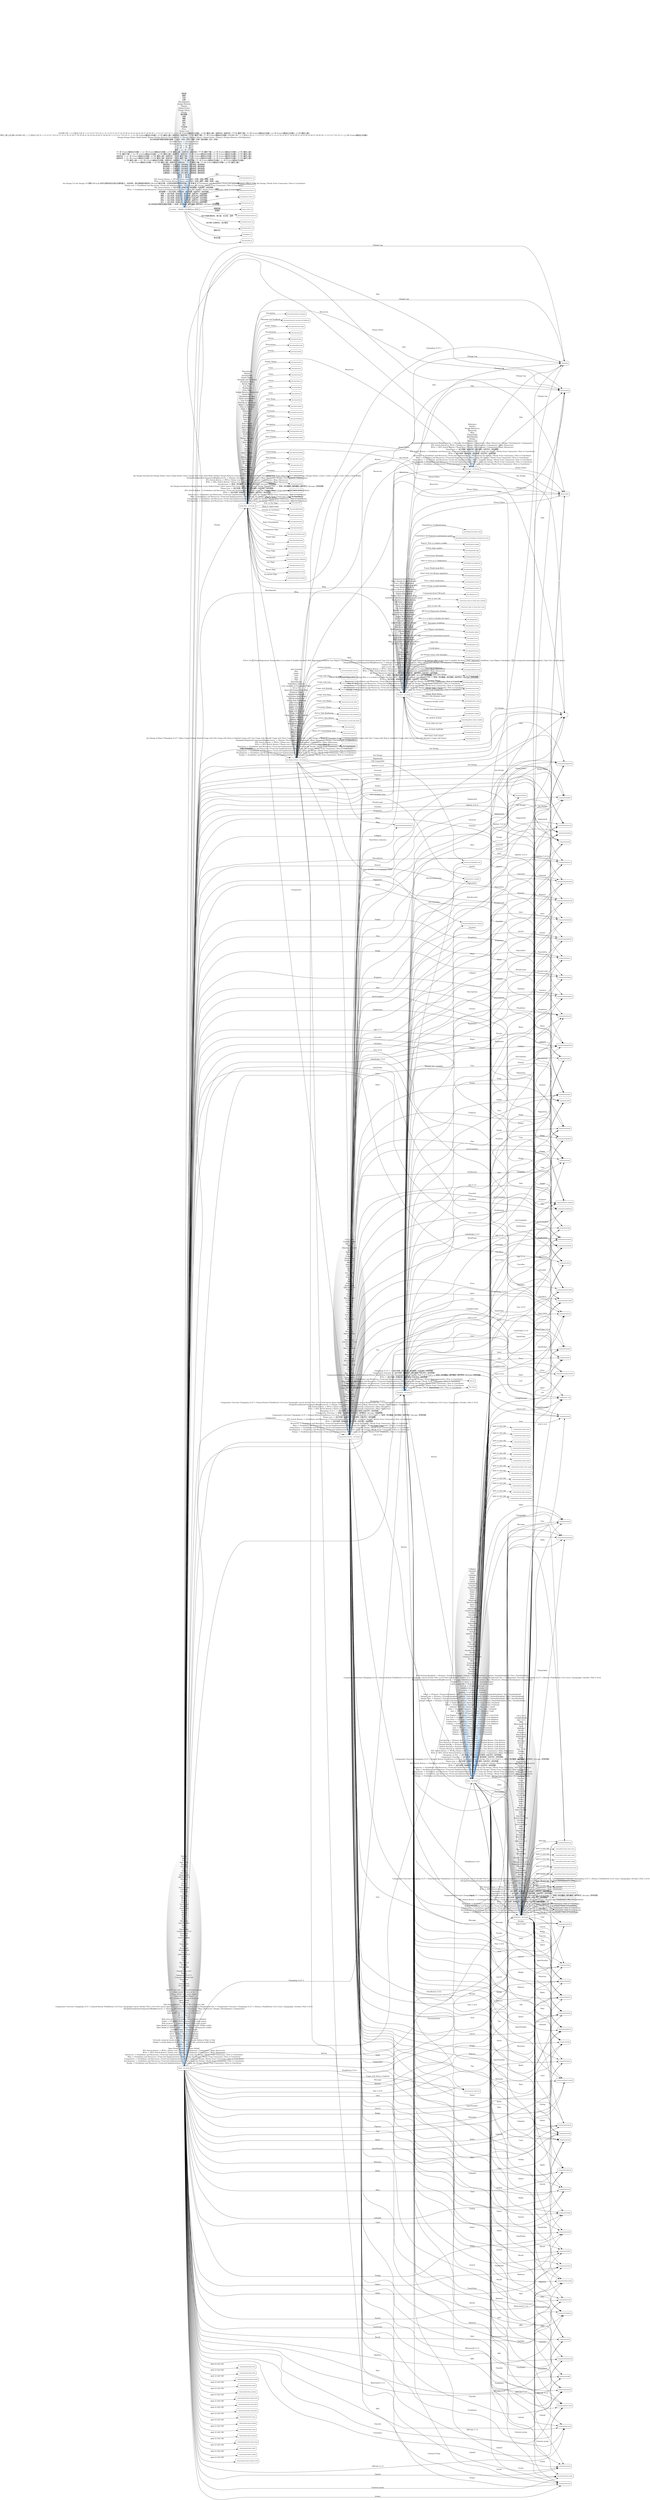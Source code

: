 digraph G {
  rankdir=LR;
  node [shape=box, style=rounded, fontsize=10];
  "https://ant.design/components/modal" [label="Modal - Ant Design", tooltip="https://ant.design/components/modal"];
  "https://ant.design/index-cn" [label="Ant Design - 一套企业级 UI 设计语言和 React 组件库", tooltip="https://ant.design/index-cn"];
  "https://ant.design/docs/spec/introduce" [label="Introduction - Ant Design", tooltip="https://ant.design/docs/spec/introduce"];
  "https://ant.design/docs/react/introduce" [label="Ant Design of React - Ant Design", tooltip="https://ant.design/docs/react/introduce"];
  "https://ant.design/components/overview" [label="Components Overview - Ant Design", tooltip="https://ant.design/components/overview"];
  "https://ant.design/docs/blog/css-tricks" [label="CSS in v6 - Ant Design", tooltip="https://ant.design/docs/blog/css-tricks"];
  "https://ant.design/docs/resources" [label="Resources - Ant Design", tooltip="https://ant.design/docs/resources"];
  "https://ant.design/components/changelog" [label="Changelog - Ant Design", tooltip="https://ant.design/components/changelog"];
  "https://ant.design/components/button" [label="Button - Ant Design", tooltip="https://ant.design/components/button"];
  "https://ant.design/components/float-button" [label="FloatButton - Ant Design", tooltip="https://ant.design/components/float-button"];
  "https://ant.design/" [label="/", tooltip="https://ant.design/"];
  "https://ant.design/components/icon" [label="/components/icon", tooltip="https://ant.design/components/icon"];
  "https://ant.design/components/typography" [label="/components/typography", tooltip="https://ant.design/components/typography"];
  "https://ant.design/components/divider" [label="/components/divider", tooltip="https://ant.design/components/divider"];
  "https://ant.design/components/flex" [label="/components/flex", tooltip="https://ant.design/components/flex"];
  "https://ant.design/components/grid" [label="/components/grid", tooltip="https://ant.design/components/grid"];
  "https://ant.design/components/layout" [label="/components/layout", tooltip="https://ant.design/components/layout"];
  "https://ant.design/components/space" [label="/components/space", tooltip="https://ant.design/components/space"];
  "https://ant.design/components/splitter" [label="/components/splitter", tooltip="https://ant.design/components/splitter"];
  "https://ant.design/components/anchor" [label="/components/anchor", tooltip="https://ant.design/components/anchor"];
  "https://ant.design/components/breadcrumb" [label="/components/breadcrumb", tooltip="https://ant.design/components/breadcrumb"];
  "https://ant.design/components/dropdown" [label="/components/dropdown", tooltip="https://ant.design/components/dropdown"];
  "https://ant.design/components/menu" [label="/components/menu", tooltip="https://ant.design/components/menu"];
  "https://ant.design/components/pagination" [label="/components/pagination", tooltip="https://ant.design/components/pagination"];
  "https://ant.design/components/steps" [label="/components/steps", tooltip="https://ant.design/components/steps"];
  "https://ant.design/components/tabs" [label="/components/tabs", tooltip="https://ant.design/components/tabs"];
  "https://ant.design/components/auto-complete" [label="/components/auto-complete", tooltip="https://ant.design/components/auto-complete"];
  "https://ant.design/components/cascader" [label="/components/cascader", tooltip="https://ant.design/components/cascader"];
  "https://ant.design/components/checkbox" [label="/components/checkbox", tooltip="https://ant.design/components/checkbox"];
  "https://ant.design/components/color-picker" [label="/components/color-picker", tooltip="https://ant.design/components/color-picker"];
  "https://ant.design/components/date-picker" [label="/components/date-picker", tooltip="https://ant.design/components/date-picker"];
  "https://ant.design/components/form" [label="/components/form", tooltip="https://ant.design/components/form"];
  "https://ant.design/components/input" [label="/components/input", tooltip="https://ant.design/components/input"];
  "https://ant.design/components/input-number" [label="/components/input-number", tooltip="https://ant.design/components/input-number"];
  "https://ant.design/components/mentions" [label="/components/mentions", tooltip="https://ant.design/components/mentions"];
  "https://ant.design/components/radio" [label="/components/radio", tooltip="https://ant.design/components/radio"];
  "https://ant.design/components/rate" [label="/components/rate", tooltip="https://ant.design/components/rate"];
  "https://ant.design/components/select" [label="/components/select", tooltip="https://ant.design/components/select"];
  "https://ant.design/components/slider" [label="/components/slider", tooltip="https://ant.design/components/slider"];
  "https://ant.design/components/switch" [label="/components/switch", tooltip="https://ant.design/components/switch"];
  "https://ant.design/components/time-picker" [label="/components/time-picker", tooltip="https://ant.design/components/time-picker"];
  "https://ant.design/components/transfer" [label="/components/transfer", tooltip="https://ant.design/components/transfer"];
  "https://ant.design/components/tree-select" [label="/components/tree-select", tooltip="https://ant.design/components/tree-select"];
  "https://ant.design/components/upload" [label="/components/upload", tooltip="https://ant.design/components/upload"];
  "https://ant.design/components/avatar" [label="/components/avatar", tooltip="https://ant.design/components/avatar"];
  "https://ant.design/components/badge" [label="/components/badge", tooltip="https://ant.design/components/badge"];
  "https://ant.design/components/calendar" [label="/components/calendar", tooltip="https://ant.design/components/calendar"];
  "https://ant.design/components/card" [label="/components/card", tooltip="https://ant.design/components/card"];
  "https://ant.design/components/carousel" [label="/components/carousel", tooltip="https://ant.design/components/carousel"];
  "https://ant.design/components/collapse" [label="/components/collapse", tooltip="https://ant.design/components/collapse"];
  "https://ant.design/components/descriptions" [label="/components/descriptions", tooltip="https://ant.design/components/descriptions"];
  "https://ant.design/components/empty" [label="/components/empty", tooltip="https://ant.design/components/empty"];
  "https://ant.design/components/image" [label="/components/image", tooltip="https://ant.design/components/image"];
  "https://ant.design/components/list" [label="/components/list", tooltip="https://ant.design/components/list"];
  "https://ant.design/components/popover" [label="/components/popover", tooltip="https://ant.design/components/popover"];
  "https://ant.design/components/qr-code" [label="/components/qr-code", tooltip="https://ant.design/components/qr-code"];
  "https://ant.design/components/segmented" [label="/components/segmented", tooltip="https://ant.design/components/segmented"];
  "https://ant.design/components/statistic" [label="/components/statistic", tooltip="https://ant.design/components/statistic"];
  "https://ant.design/components/table" [label="/components/table", tooltip="https://ant.design/components/table"];
  "https://ant.design/components/tag" [label="/components/tag", tooltip="https://ant.design/components/tag"];
  "https://ant.design/components/timeline" [label="/components/timeline", tooltip="https://ant.design/components/timeline"];
  "https://ant.design/components/tooltip" [label="/components/tooltip", tooltip="https://ant.design/components/tooltip"];
  "https://ant.design/components/tour" [label="/components/tour", tooltip="https://ant.design/components/tour"];
  "https://ant.design/components/tree" [label="/components/tree", tooltip="https://ant.design/components/tree"];
  "https://ant.design/components/alert" [label="/components/alert", tooltip="https://ant.design/components/alert"];
  "https://ant.design/components/drawer" [label="/components/drawer", tooltip="https://ant.design/components/drawer"];
  "https://ant.design/components/message" [label="/components/message", tooltip="https://ant.design/components/message"];
  "https://ant.design/components/notification" [label="/components/notification", tooltip="https://ant.design/components/notification"];
  "https://ant.design/components/popconfirm" [label="/components/popconfirm", tooltip="https://ant.design/components/popconfirm"];
  "https://ant.design/components/progress" [label="/components/progress", tooltip="https://ant.design/components/progress"];
  "https://ant.design/components/result" [label="/components/result", tooltip="https://ant.design/components/result"];
  "https://ant.design/components/skeleton" [label="/components/skeleton", tooltip="https://ant.design/components/skeleton"];
  "https://ant.design/components/spin" [label="/components/spin", tooltip="https://ant.design/components/spin"];
  "https://ant.design/components/watermark" [label="/components/watermark", tooltip="https://ant.design/components/watermark"];
  "https://ant.design/components/affix" [label="/components/affix", tooltip="https://ant.design/components/affix"];
  "https://ant.design/components/app" [label="/components/app", tooltip="https://ant.design/components/app"];
  "https://ant.design/components/config-provider" [label="/components/config-provider", tooltip="https://ant.design/components/config-provider"];
  "https://ant.design/components/_util" [label="/components/_util", tooltip="https://ant.design/components/_util"];
  "https://ant.design/~demos/modal-demo-basic" [label="/~demos/modal-demo-basic", tooltip="https://ant.design/~demos/modal-demo-basic"];
  "https://ant.design/~demos/modal-demo-footer" [label="/~demos/modal-demo-footer", tooltip="https://ant.design/~demos/modal-demo-footer"];
  "https://ant.design/~demos/modal-demo-footer-render" [label="/~demos/modal-demo-footer-render", tooltip="https://ant.design/~demos/modal-demo-footer-render"];
  "https://ant.design/~demos/modal-demo-locale" [label="/~demos/modal-demo-locale", tooltip="https://ant.design/~demos/modal-demo-locale"];
  "https://ant.design/~demos/modal-demo-position" [label="/~demos/modal-demo-position", tooltip="https://ant.design/~demos/modal-demo-position"];
  "https://ant.design/~demos/modal-demo-modal-render" [label="/~demos/modal-demo-modal-render", tooltip="https://ant.design/~demos/modal-demo-modal-render"];
  "https://ant.design/~demos/modal-demo-static-info" [label="/~demos/modal-demo-static-info", tooltip="https://ant.design/~demos/modal-demo-static-info"];
  "https://ant.design/~demos/modal-demo-classnames" [label="/~demos/modal-demo-classnames", tooltip="https://ant.design/~demos/modal-demo-classnames"];
  "https://ant.design/~demos/modal-demo-async" [label="/~demos/modal-demo-async", tooltip="https://ant.design/~demos/modal-demo-async"];
  "https://ant.design/~demos/modal-demo-loading" [label="/~demos/modal-demo-loading", tooltip="https://ant.design/~demos/modal-demo-loading"];
  "https://ant.design/~demos/modal-demo-hooks" [label="/~demos/modal-demo-hooks", tooltip="https://ant.design/~demos/modal-demo-hooks"];
  "https://ant.design/~demos/modal-demo-manual" [label="/~demos/modal-demo-manual", tooltip="https://ant.design/~demos/modal-demo-manual"];
  "https://ant.design/~demos/modal-demo-button-props" [label="/~demos/modal-demo-button-props", tooltip="https://ant.design/~demos/modal-demo-button-props"];
  "https://ant.design/~demos/modal-demo-width" [label="/~demos/modal-demo-width", tooltip="https://ant.design/~demos/modal-demo-width"];
  "https://ant.design/~demos/modal-demo-confirm" [label="/~demos/modal-demo-confirm", tooltip="https://ant.design/~demos/modal-demo-confirm"];
  "https://ant.design/~demos/modal-demo-confirm-router" [label="/~demos/modal-demo-confirm-router", tooltip="https://ant.design/~demos/modal-demo-confirm-router"];
  "https://ant.design/docs/react/common-props" [label="/docs/react/common-props", tooltip="https://ant.design/docs/react/common-props"];
  "https://ant.design/changelog" [label="/changelog", tooltip="https://ant.design/changelog"];
  "https://ant.design/docs/react/faq" [label="/docs/react/faq", tooltip="https://ant.design/docs/react/faq"];
  "https://ant.design/theme-editor" [label="/theme-editor", tooltip="https://ant.design/theme-editor"];
  "https://ant.design/docs/spec/introduce-cn" [label="/docs/spec/introduce-cn", tooltip="https://ant.design/docs/spec/introduce-cn"];
  "https://ant.design/docs/react/introduce-cn" [label="/docs/react/introduce-cn", tooltip="https://ant.design/docs/react/introduce-cn"];
  "https://ant.design/components/overview-cn" [label="/components/overview-cn", tooltip="https://ant.design/components/overview-cn"];
  "https://ant.design/docs/blog/css-tricks-cn" [label="/docs/blog/css-tricks-cn", tooltip="https://ant.design/docs/blog/css-tricks-cn"];
  "https://ant.design/docs/resources-cn" [label="/docs/resources-cn", tooltip="https://ant.design/docs/resources-cn"];
  "https://ant.design/theme-editor-cn" [label="/theme-editor-cn", tooltip="https://ant.design/theme-editor-cn"];
  "https://ant.design/docs/react/customize-theme-cn" [label="/docs/react/customize-theme-cn", tooltip="https://ant.design/docs/react/customize-theme-cn"];
  "https://ant.design/docs/spec/values-cn" [label="/docs/spec/values-cn", tooltip="https://ant.design/docs/spec/values-cn"];
  "https://ant.design/docs/spec/colors-cn" [label="/docs/spec/colors-cn", tooltip="https://ant.design/docs/spec/colors-cn"];
  "https://ant.design/changelog-cn" [label="/changelog-cn", tooltip="https://ant.design/changelog-cn"];
  "https://ant.design/docs/react/faq-cn" [label="/docs/react/faq-cn", tooltip="https://ant.design/docs/react/faq-cn"];
  "https://ant.design/docs/spec/values" [label="/docs/spec/values", tooltip="https://ant.design/docs/spec/values"];
  "https://ant.design/docs/spec/cases" [label="/docs/spec/cases", tooltip="https://ant.design/docs/spec/cases"];
  "https://ant.design/docs/spec/colors" [label="/docs/spec/colors", tooltip="https://ant.design/docs/spec/colors"];
  "https://ant.design/docs/spec/layout" [label="/docs/spec/layout", tooltip="https://ant.design/docs/spec/layout"];
  "https://ant.design/docs/spec/font" [label="/docs/spec/font", tooltip="https://ant.design/docs/spec/font"];
  "https://ant.design/docs/spec/icon" [label="/docs/spec/icon", tooltip="https://ant.design/docs/spec/icon"];
  "https://ant.design/docs/spec/dark" [label="/docs/spec/dark", tooltip="https://ant.design/docs/spec/dark"];
  "https://ant.design/docs/spec/shadow" [label="/docs/spec/shadow", tooltip="https://ant.design/docs/spec/shadow"];
  "https://ant.design/docs/spec/overview" [label="/docs/spec/overview", tooltip="https://ant.design/docs/spec/overview"];
  "https://ant.design/docs/spec/feedback" [label="/docs/spec/feedback", tooltip="https://ant.design/docs/spec/feedback"];
  "https://ant.design/docs/spec/navigation" [label="/docs/spec/navigation", tooltip="https://ant.design/docs/spec/navigation"];
  "https://ant.design/docs/spec/data-entry" [label="/docs/spec/data-entry", tooltip="https://ant.design/docs/spec/data-entry"];
  "https://ant.design/docs/spec/data-display" [label="/docs/spec/data-display", tooltip="https://ant.design/docs/spec/data-display"];
  "https://ant.design/docs/spec/copywriting" [label="/docs/spec/copywriting", tooltip="https://ant.design/docs/spec/copywriting"];
  "https://ant.design/docs/spec/data-format" [label="/docs/spec/data-format", tooltip="https://ant.design/docs/spec/data-format"];
  "https://ant.design/docs/spec/buttons" [label="/docs/spec/buttons", tooltip="https://ant.design/docs/spec/buttons"];
  "https://ant.design/docs/spec/data-list" [label="/docs/spec/data-list", tooltip="https://ant.design/docs/spec/data-list"];
  "https://ant.design/docs/spec/proximity" [label="/docs/spec/proximity", tooltip="https://ant.design/docs/spec/proximity"];
  "https://ant.design/docs/spec/alignment" [label="/docs/spec/alignment", tooltip="https://ant.design/docs/spec/alignment"];
  "https://ant.design/docs/spec/contrast" [label="/docs/spec/contrast", tooltip="https://ant.design/docs/spec/contrast"];
  "https://ant.design/docs/spec/repetition" [label="/docs/spec/repetition", tooltip="https://ant.design/docs/spec/repetition"];
  "https://ant.design/docs/spec/direct" [label="/docs/spec/direct", tooltip="https://ant.design/docs/spec/direct"];
  "https://ant.design/docs/spec/stay" [label="/docs/spec/stay", tooltip="https://ant.design/docs/spec/stay"];
  "https://ant.design/docs/spec/lightweight" [label="/docs/spec/lightweight", tooltip="https://ant.design/docs/spec/lightweight"];
  "https://ant.design/docs/spec/invitation" [label="/docs/spec/invitation", tooltip="https://ant.design/docs/spec/invitation"];
  "https://ant.design/docs/spec/transition" [label="/docs/spec/transition", tooltip="https://ant.design/docs/spec/transition"];
  "https://ant.design/docs/spec/reaction" [label="/docs/spec/reaction", tooltip="https://ant.design/docs/spec/reaction"];
  "https://ant.design/docs/spec/visualization-page" [label="/docs/spec/visualization-page", tooltip="https://ant.design/docs/spec/visualization-page"];
  "https://ant.design/docs/spec/detail-page" [label="/docs/spec/detail-page", tooltip="https://ant.design/docs/spec/detail-page"];
  "https://ant.design/docs/spec/research-overview" [label="/docs/spec/research-overview", tooltip="https://ant.design/docs/spec/research-overview"];
  "https://ant.design/docs/spec/research-form" [label="/docs/spec/research-form", tooltip="https://ant.design/docs/spec/research-form"];
  "https://ant.design/docs/spec/research-workbench" [label="/docs/spec/research-workbench", tooltip="https://ant.design/docs/spec/research-workbench"];
  "https://ant.design/docs/spec/research-list" [label="/docs/spec/research-list", tooltip="https://ant.design/docs/spec/research-list"];
  "https://ant.design/docs/spec/research-result" [label="/docs/spec/research-result", tooltip="https://ant.design/docs/spec/research-result"];
  "https://ant.design/docs/spec/research-exception" [label="/docs/spec/research-exception", tooltip="https://ant.design/docs/spec/research-exception"];
  "https://ant.design/docs/spec/research-navigation" [label="/docs/spec/research-navigation", tooltip="https://ant.design/docs/spec/research-navigation"];
  "https://ant.design/docs/spec/research-message-and-feedback" [label="/docs/spec/research-message-and-feedback", tooltip="https://ant.design/docs/spec/research-message-and-feedback"];
  "https://ant.design/docs/spec/research-empty" [label="/docs/spec/research-empty", tooltip="https://ant.design/docs/spec/research-empty"];
  "https://ant.design/docs/spec/visual" [label="/docs/spec/visual", tooltip="https://ant.design/docs/spec/visual"];
  "https://ant.design/docs/spec/motion" [label="/docs/spec/motion", tooltip="https://ant.design/docs/spec/motion"];
  "https://ant.design/docs/spec/illustration" [label="/docs/spec/illustration", tooltip="https://ant.design/docs/spec/illustration"];
  "https://ant.design/docs/spec/article" [label="/docs/spec/article", tooltip="https://ant.design/docs/spec/article"];
  "https://ant.design/docs/react/getting-started" [label="/docs/react/getting-started", tooltip="https://ant.design/docs/react/getting-started"];
  "https://ant.design/docs/react/use-with-vite" [label="/docs/react/use-with-vite", tooltip="https://ant.design/docs/react/use-with-vite"];
  "https://ant.design/docs/react/use-with-next" [label="/docs/react/use-with-next", tooltip="https://ant.design/docs/react/use-with-next"];
  "https://ant.design/docs/react/use-with-umi" [label="/docs/react/use-with-umi", tooltip="https://ant.design/docs/react/use-with-umi"];
  "https://ant.design/docs/react/use-with-rsbuild" [label="/docs/react/use-with-rsbuild", tooltip="https://ant.design/docs/react/use-with-rsbuild"];
  "https://ant.design/docs/react/use-with-farm" [label="/docs/react/use-with-farm", tooltip="https://ant.design/docs/react/use-with-farm"];
  "https://ant.design/docs/react/use-with-refine" [label="/docs/react/use-with-refine", tooltip="https://ant.design/docs/react/use-with-refine"];
  "https://ant.design/docs/react/customize-theme" [label="/docs/react/customize-theme", tooltip="https://ant.design/docs/react/customize-theme"];
  "https://ant.design/docs/react/compatible-style" [label="/docs/react/compatible-style", tooltip="https://ant.design/docs/react/compatible-style"];
  "https://ant.design/docs/react/server-side-rendering" [label="/docs/react/server-side-rendering", tooltip="https://ant.design/docs/react/server-side-rendering"];
  "https://ant.design/docs/react/css-variables" [label="/docs/react/css-variables", tooltip="https://ant.design/docs/react/css-variables"];
  "https://ant.design/docs/react/use-custom-date-library" [label="/docs/react/use-custom-date-library", tooltip="https://ant.design/docs/react/use-custom-date-library"];
  "https://ant.design/docs/react/i18n" [label="/docs/react/i18n", tooltip="https://ant.design/docs/react/i18n"];
  "https://ant.design/docs/react/v5-for-19" [label="/docs/react/v5-for-19", tooltip="https://ant.design/docs/react/v5-for-19"];
  "https://ant.design/docs/react/migration-v5" [label="/docs/react/migration-v5", tooltip="https://ant.design/docs/react/migration-v5"];
  "https://ant.design/docs/react/migrate-less-variables" [label="/docs/react/migrate-less-variables", tooltip="https://ant.design/docs/react/migrate-less-variables"];
  "https://ant.design/docs/react/recommendation" [label="/docs/react/recommendation", tooltip="https://ant.design/docs/react/recommendation"];
  "https://ant.design/docs/react/contributing" [label="/docs/react/contributing", tooltip="https://ant.design/docs/react/contributing"];
  "https://ant.design/docs/blog/visual-regression" [label="/docs/blog/visual-regression", tooltip="https://ant.design/docs/blog/visual-regression"];
  "https://ant.design/docs/blog/picker" [label="/docs/blog/picker", tooltip="https://ant.design/docs/blog/picker"];
  "https://ant.design/docs/blog/form-names" [label="/docs/blog/form-names", tooltip="https://ant.design/docs/blog/form-names"];
  "https://ant.design/docs/blog/line-ellipsis" [label="/docs/blog/line-ellipsis", tooltip="https://ant.design/docs/blog/line-ellipsis"];
  "https://ant.design/docs/blog/v4-ood" [label="/docs/blog/v4-ood", tooltip="https://ant.design/docs/blog/v4-ood"];
  "https://ant.design/docs/blog/type-util" [label="/docs/blog/type-util", tooltip="https://ant.design/docs/blog/type-util"];
  "https://ant.design/docs/blog/build-ghost" [label="/docs/blog/build-ghost", tooltip="https://ant.design/docs/blog/build-ghost"];
  "https://ant.design/docs/blog/css-var-plan" [label="/docs/blog/css-var-plan", tooltip="https://ant.design/docs/blog/css-var-plan"];
  "https://ant.design/docs/blog/historical-debt" [label="/docs/blog/historical-debt", tooltip="https://ant.design/docs/blog/historical-debt"];
  "https://ant.design/docs/blog/notification-stack" [label="/docs/blog/notification-stack", tooltip="https://ant.design/docs/blog/notification-stack"];
  "https://ant.design/docs/blog/color-picker" [label="/docs/blog/color-picker", tooltip="https://ant.design/docs/blog/color-picker"];
  "https://ant.design/docs/blog/config-provider-style" [label="/docs/blog/config-provider-style", tooltip="https://ant.design/docs/blog/config-provider-style"];
  "https://ant.design/docs/blog/virtual-table" [label="/docs/blog/virtual-table", tooltip="https://ant.design/docs/blog/virtual-table"];
  "https://ant.design/docs/blog/happy-work" [label="/docs/blog/happy-work", tooltip="https://ant.design/docs/blog/happy-work"];
  "https://ant.design/docs/blog/hydrate-cssinjs" [label="/docs/blog/hydrate-cssinjs", tooltip="https://ant.design/docs/blog/hydrate-cssinjs"];
  "https://ant.design/docs/blog/suspense" [label="/docs/blog/suspense", tooltip="https://ant.design/docs/blog/suspense"];
  "https://ant.design/docs/blog/tree-shaking" [label="/docs/blog/tree-shaking", tooltip="https://ant.design/docs/blog/tree-shaking"];
  "https://ant.design/docs/blog/github-actions-workflow" [label="/docs/blog/github-actions-workflow", tooltip="https://ant.design/docs/blog/github-actions-workflow"];
  "https://ant.design/docs/blog/to-be-what-you-see" [label="/docs/blog/to-be-what-you-see", tooltip="https://ant.design/docs/blog/to-be-what-you-see"];
  "https://ant.design/docs/blog/why-not-static" [label="/docs/blog/why-not-static", tooltip="https://ant.design/docs/blog/why-not-static"];
  "https://ant.design/docs/blog/extract-ssr" [label="/docs/blog/extract-ssr", tooltip="https://ant.design/docs/blog/extract-ssr"];
  "https://ant.design/docs/blog/mock-project-build" [label="/docs/blog/mock-project-build", tooltip="https://ant.design/docs/blog/mock-project-build"];
  "https://ant.design/docs/blog/contributor-development-maintenance-guide" [label="/docs/blog/contributor-development-maintenance-guide", tooltip="https://ant.design/docs/blog/contributor-development-maintenance-guide"];
  "https://ant.design/docs/blog/issue-helper" [label="/docs/blog/issue-helper", tooltip="https://ant.design/docs/blog/issue-helper"];
  "https://ant.design/docs/blog/tooltip-align" [label="/docs/blog/tooltip-align", tooltip="https://ant.design/docs/blog/tooltip-align"];
  "https://ant.design/docs/blog/render-times" [label="/docs/blog/render-times", tooltip="https://ant.design/docs/blog/render-times"];
  "https://ant.design/docs/blog/to-be-collaborator" [label="/docs/blog/to-be-collaborator", tooltip="https://ant.design/docs/blog/to-be-collaborator"];
  "https://ant.design/docs/blog/modal-hook-order" [label="/docs/blog/modal-hook-order", tooltip="https://ant.design/docs/blog/modal-hook-order"];
  "https://ant.design/docs/blog/testing-migrate" [label="/docs/blog/testing-migrate", tooltip="https://ant.design/docs/blog/testing-migrate"];
  "https://ant.design/docs/blog/check-conduct" [label="/docs/blog/check-conduct", tooltip="https://ant.design/docs/blog/check-conduct"];
  "https://ant.design/docs/blog/get-container" [label="/docs/blog/get-container", tooltip="https://ant.design/docs/blog/get-container"];
  "https://ant.design/docs/blog/css-in-js" [label="/docs/blog/css-in-js", tooltip="https://ant.design/docs/blog/css-in-js"];
  "https://ant.design/~demos/docs-blog-css-tricks-demo-condition" [label="/~demos/docs-blog-css-tricks-demo-condition", tooltip="https://ant.design/~demos/docs-blog-css-tricks-demo-condition"];
  "https://ant.design/~demos/docs-blog-css-tricks-demo-scope" [label="/~demos/docs-blog-css-tricks-demo-scope", tooltip="https://ant.design/~demos/docs-blog-css-tricks-demo-scope"];
  "https://ant.design/llms.txt" [label="/llms.txt", tooltip="https://ant.design/llms.txt"];
  "https://ant.design/llms-full.txt" [label="/llms-full.txt", tooltip="https://ant.design/llms-full.txt"];
  "https://ant.design/~demos/button-demo-basic" [label="/~demos/button-demo-basic", tooltip="https://ant.design/~demos/button-demo-basic"];
  "https://ant.design/~demos/button-demo-icon" [label="/~demos/button-demo-icon", tooltip="https://ant.design/~demos/button-demo-icon"];
  "https://ant.design/~demos/button-demo-size" [label="/~demos/button-demo-size", tooltip="https://ant.design/~demos/button-demo-size"];
  "https://ant.design/~demos/button-demo-loading" [label="/~demos/button-demo-loading", tooltip="https://ant.design/~demos/button-demo-loading"];
  "https://ant.design/~demos/button-demo-ghost" [label="/~demos/button-demo-ghost", tooltip="https://ant.design/~demos/button-demo-ghost"];
  "https://ant.design/~demos/button-demo-block" [label="/~demos/button-demo-block", tooltip="https://ant.design/~demos/button-demo-block"];
  "https://ant.design/~demos/button-demo-color-variant" [label="/~demos/button-demo-color-variant", tooltip="https://ant.design/~demos/button-demo-color-variant"];
  "https://ant.design/~demos/button-demo-icon-position" [label="/~demos/button-demo-icon-position", tooltip="https://ant.design/~demos/button-demo-icon-position"];
  "https://ant.design/~demos/button-demo-disabled" [label="/~demos/button-demo-disabled", tooltip="https://ant.design/~demos/button-demo-disabled"];
  "https://ant.design/~demos/button-demo-multiple" [label="/~demos/button-demo-multiple", tooltip="https://ant.design/~demos/button-demo-multiple"];
  "https://ant.design/~demos/button-demo-danger" [label="/~demos/button-demo-danger", tooltip="https://ant.design/~demos/button-demo-danger"];
  "https://ant.design/~demos/button-demo-linear-gradient" [label="/~demos/button-demo-linear-gradient", tooltip="https://ant.design/~demos/button-demo-linear-gradient"];
  "https://ant.design/~demos/float-button-demo-basic" [label="/~demos/float-button-demo-basic", tooltip="https://ant.design/~demos/float-button-demo-basic"];
  "https://ant.design/~demos/float-button-demo-shape" [label="/~demos/float-button-demo-shape", tooltip="https://ant.design/~demos/float-button-demo-shape"];
  "https://ant.design/~demos/float-button-demo-tooltip" [label="/~demos/float-button-demo-tooltip", tooltip="https://ant.design/~demos/float-button-demo-tooltip"];
  "https://ant.design/~demos/float-button-demo-group-menu" [label="/~demos/float-button-demo-group-menu", tooltip="https://ant.design/~demos/float-button-demo-group-menu"];
  "https://ant.design/~demos/float-button-demo-placement" [label="/~demos/float-button-demo-placement", tooltip="https://ant.design/~demos/float-button-demo-placement"];
  "https://ant.design/~demos/float-button-demo-badge" [label="/~demos/float-button-demo-badge", tooltip="https://ant.design/~demos/float-button-demo-badge"];
  "https://ant.design/~demos/float-button-demo-type" [label="/~demos/float-button-demo-type", tooltip="https://ant.design/~demos/float-button-demo-type"];
  "https://ant.design/~demos/float-button-demo-description" [label="/~demos/float-button-demo-description", tooltip="https://ant.design/~demos/float-button-demo-description"];
  "https://ant.design/~demos/float-button-demo-group" [label="/~demos/float-button-demo-group", tooltip="https://ant.design/~demos/float-button-demo-group"];
  "https://ant.design/~demos/float-button-demo-controlled" [label="/~demos/float-button-demo-controlled", tooltip="https://ant.design/~demos/float-button-demo-controlled"];
  "https://ant.design/~demos/float-button-demo-back-top" [label="/~demos/float-button-demo-back-top", tooltip="https://ant.design/~demos/float-button-demo-back-top"];
  "https://ant.design/components/modal" -> "https://ant.design/" [label="Ant Design"];
  "https://ant.design/components/modal" -> "https://ant.design/docs/spec/introduce" [label="Design"];
  "https://ant.design/components/modal" -> "https://ant.design/docs/react/introduce" [label="Development"];
  "https://ant.design/components/modal" -> "https://ant.design/components/overview" [label="Components"];
  "https://ant.design/components/modal" -> "https://ant.design/docs/blog/css-tricks" [label="Blog"];
  "https://ant.design/components/modal" -> "https://ant.design/docs/resources" [label="Resources"];
  "https://ant.design/components/modal" -> "https://ant.design/components/changelog" [label="Changelog v5.27.1"];
  "https://ant.design/components/modal" -> "https://ant.design/components/button" [label="Button"];
  "https://ant.design/components/modal" -> "https://ant.design/components/float-button" [label="FloatButton 5.0.0"];
  "https://ant.design/components/modal" -> "https://ant.design/components/icon" [label="Icon"];
  "https://ant.design/components/modal" -> "https://ant.design/components/typography" [label="Typography"];
  "https://ant.design/components/modal" -> "https://ant.design/components/divider" [label="Divider"];
  "https://ant.design/components/modal" -> "https://ant.design/components/flex" [label="Flex 5.10.0"];
  "https://ant.design/components/modal" -> "https://ant.design/components/grid" [label="Grid"];
  "https://ant.design/components/modal" -> "https://ant.design/components/layout" [label="Layout"];
  "https://ant.design/components/modal" -> "https://ant.design/components/space" [label="Space"];
  "https://ant.design/components/modal" -> "https://ant.design/components/splitter" [label="Splitter 5.21.0"];
  "https://ant.design/components/modal" -> "https://ant.design/components/anchor" [label="Anchor"];
  "https://ant.design/components/modal" -> "https://ant.design/components/breadcrumb" [label="Breadcrumb"];
  "https://ant.design/components/modal" -> "https://ant.design/components/dropdown" [label="Dropdown"];
  "https://ant.design/components/modal" -> "https://ant.design/components/menu" [label="Menu"];
  "https://ant.design/components/modal" -> "https://ant.design/components/pagination" [label="Pagination"];
  "https://ant.design/components/modal" -> "https://ant.design/components/steps" [label="Steps"];
  "https://ant.design/components/modal" -> "https://ant.design/components/tabs" [label="Tabs"];
  "https://ant.design/components/modal" -> "https://ant.design/components/auto-complete" [label="AutoComplete"];
  "https://ant.design/components/modal" -> "https://ant.design/components/cascader" [label="Cascader"];
  "https://ant.design/components/modal" -> "https://ant.design/components/checkbox" [label="Checkbox"];
  "https://ant.design/components/modal" -> "https://ant.design/components/color-picker" [label="ColorPicker 5.5.0"];
  "https://ant.design/components/modal" -> "https://ant.design/components/date-picker" [label="DatePicker"];
  "https://ant.design/components/modal" -> "https://ant.design/components/form" [label="Form"];
  "https://ant.design/components/modal" -> "https://ant.design/components/input" [label="Input"];
  "https://ant.design/components/modal" -> "https://ant.design/components/input-number" [label="InputNumber"];
  "https://ant.design/components/modal" -> "https://ant.design/components/mentions" [label="Mentions"];
  "https://ant.design/components/modal" -> "https://ant.design/components/radio" [label="Radio"];
  "https://ant.design/components/modal" -> "https://ant.design/components/rate" [label="Rate"];
  "https://ant.design/components/modal" -> "https://ant.design/components/select" [label="Select"];
  "https://ant.design/components/modal" -> "https://ant.design/components/slider" [label="Slider"];
  "https://ant.design/components/modal" -> "https://ant.design/components/switch" [label="Switch"];
  "https://ant.design/components/modal" -> "https://ant.design/components/time-picker" [label="TimePicker"];
  "https://ant.design/components/modal" -> "https://ant.design/components/transfer" [label="Transfer"];
  "https://ant.design/components/modal" -> "https://ant.design/components/tree-select" [label="TreeSelect"];
  "https://ant.design/components/modal" -> "https://ant.design/components/upload" [label="Upload"];
  "https://ant.design/components/modal" -> "https://ant.design/components/avatar" [label="Avatar"];
  "https://ant.design/components/modal" -> "https://ant.design/components/badge" [label="Badge"];
  "https://ant.design/components/modal" -> "https://ant.design/components/calendar" [label="Calendar"];
  "https://ant.design/components/modal" -> "https://ant.design/components/card" [label="Card"];
  "https://ant.design/components/modal" -> "https://ant.design/components/carousel" [label="Carousel"];
  "https://ant.design/components/modal" -> "https://ant.design/components/collapse" [label="Collapse"];
  "https://ant.design/components/modal" -> "https://ant.design/components/descriptions" [label="Descriptions"];
  "https://ant.design/components/modal" -> "https://ant.design/components/empty" [label="Empty"];
  "https://ant.design/components/modal" -> "https://ant.design/components/image" [label="Image"];
  "https://ant.design/components/modal" -> "https://ant.design/components/list" [label="List"];
  "https://ant.design/components/modal" -> "https://ant.design/components/popover" [label="Popover"];
  "https://ant.design/components/modal" -> "https://ant.design/components/qr-code" [label="QRCode 5.1.0"];
  "https://ant.design/components/modal" -> "https://ant.design/components/segmented" [label="Segmented"];
  "https://ant.design/components/modal" -> "https://ant.design/components/statistic" [label="Statistic"];
  "https://ant.design/components/modal" -> "https://ant.design/components/table" [label="Table"];
  "https://ant.design/components/modal" -> "https://ant.design/components/tag" [label="Tag"];
  "https://ant.design/components/modal" -> "https://ant.design/components/timeline" [label="Timeline"];
  "https://ant.design/components/modal" -> "https://ant.design/components/tooltip" [label="Tooltip"];
  "https://ant.design/components/modal" -> "https://ant.design/components/tour" [label="Tour 5.0.0"];
  "https://ant.design/components/modal" -> "https://ant.design/components/tree" [label="Tree"];
  "https://ant.design/components/modal" -> "https://ant.design/components/alert" [label="Alert"];
  "https://ant.design/components/modal" -> "https://ant.design/components/drawer" [label="Drawer"];
  "https://ant.design/components/modal" -> "https://ant.design/components/message" [label="Message"];
  "https://ant.design/components/modal" -> "https://ant.design/components/notification" [label="Notification"];
  "https://ant.design/components/modal" -> "https://ant.design/components/popconfirm" [label="Popconfirm"];
  "https://ant.design/components/modal" -> "https://ant.design/components/progress" [label="Progress"];
  "https://ant.design/components/modal" -> "https://ant.design/components/result" [label="Result"];
  "https://ant.design/components/modal" -> "https://ant.design/components/skeleton" [label="Skeleton"];
  "https://ant.design/components/modal" -> "https://ant.design/components/spin" [label="Spin"];
  "https://ant.design/components/modal" -> "https://ant.design/components/watermark" [label="Watermark 5.1.0"];
  "https://ant.design/components/modal" -> "https://ant.design/components/affix" [label="Affix"];
  "https://ant.design/components/modal" -> "https://ant.design/components/app" [label="App 5.1.0"];
  "https://ant.design/components/modal" -> "https://ant.design/components/config-provider" [label="ConfigProvider"];
  "https://ant.design/components/modal" -> "https://ant.design/components/_util" [label="Util 5.13.0"];
  "https://ant.design/components/modal" -> "https://ant.design/~demos/modal-demo-basic" [label="open in new tab"];
  "https://ant.design/components/modal" -> "https://ant.design/~demos/modal-demo-footer" [label="open in new tab"];
  "https://ant.design/components/modal" -> "https://ant.design/~demos/modal-demo-footer-render" [label="open in new tab"];
  "https://ant.design/components/modal" -> "https://ant.design/~demos/modal-demo-locale" [label="open in new tab"];
  "https://ant.design/components/modal" -> "https://ant.design/~demos/modal-demo-position" [label="open in new tab"];
  "https://ant.design/components/modal" -> "https://ant.design/~demos/modal-demo-modal-render" [label="open in new tab"];
  "https://ant.design/components/modal" -> "https://ant.design/~demos/modal-demo-static-info" [label="open in new tab"];
  "https://ant.design/components/modal" -> "https://ant.design/~demos/modal-demo-classnames" [label="open in new tab"];
  "https://ant.design/components/modal" -> "https://ant.design/~demos/modal-demo-async" [label="open in new tab"];
  "https://ant.design/components/modal" -> "https://ant.design/~demos/modal-demo-loading" [label="open in new tab"];
  "https://ant.design/components/modal" -> "https://ant.design/~demos/modal-demo-hooks" [label="open in new tab"];
  "https://ant.design/components/modal" -> "https://ant.design/~demos/modal-demo-manual" [label="open in new tab"];
  "https://ant.design/components/modal" -> "https://ant.design/~demos/modal-demo-button-props" [label="open in new tab"];
  "https://ant.design/components/modal" -> "https://ant.design/~demos/modal-demo-width" [label="open in new tab"];
  "https://ant.design/components/modal" -> "https://ant.design/~demos/modal-demo-confirm" [label="open in new tab"];
  "https://ant.design/components/modal" -> "https://ant.design/~demos/modal-demo-confirm-router" [label="open in new tab"];
  "https://ant.design/components/modal" -> "https://ant.design/docs/react/common-props" [label="Common props"];
  "https://ant.design/components/modal" -> "https://ant.design/changelog" [label="Change Log"];
  "https://ant.design/components/modal" -> "https://ant.design/docs/react/faq" [label="FAQ"];
  "https://ant.design/components/modal" -> "https://ant.design/theme-editor" [label="Theme Editor"];
  "https://ant.design/index-cn" -> "https://ant.design/docs/spec/introduce-cn" [label="设计"];
  "https://ant.design/index-cn" -> "https://ant.design/docs/react/introduce-cn" [label="研发"];
  "https://ant.design/index-cn" -> "https://ant.design/components/overview-cn" [label="组件"];
  "https://ant.design/index-cn" -> "https://ant.design/docs/blog/css-tricks-cn" [label="博客"];
  "https://ant.design/index-cn" -> "https://ant.design/docs/resources-cn" [label="资源"];
  "https://ant.design/index-cn" -> "https://ant.design/theme-editor-cn" [label="深度定制"];
  "https://ant.design/index-cn" -> "https://ant.design/docs/react/customize-theme-cn" [label="去使用"];
  "https://ant.design/index-cn" -> "https://ant.design/docs/spec/values-cn" [label="设计价值观 确定性、意义感、生长性、自然"];
  "https://ant.design/index-cn" -> "https://ant.design/docs/spec/colors-cn" [label="设计指引 全局样式、设计模式"];
  "https://ant.design/index-cn" -> "https://ant.design/changelog-cn" [label="更新日志"];
  "https://ant.design/index-cn" -> "https://ant.design/docs/react/faq-cn" [label="常见问题"];
  "https://ant.design/docs/spec/introduce" -> "https://ant.design/" [label="Ant Design"];
  "https://ant.design/docs/spec/introduce" -> "https://ant.design/docs/react/introduce" [label="Development"];
  "https://ant.design/docs/spec/introduce" -> "https://ant.design/components/overview" [label="Components"];
  "https://ant.design/docs/spec/introduce" -> "https://ant.design/docs/blog/css-tricks" [label="Blog"];
  "https://ant.design/docs/spec/introduce" -> "https://ant.design/docs/resources" [label="Resources"];
  "https://ant.design/docs/spec/introduce" -> "https://ant.design/docs/spec/values" [label="Design Values"];
  "https://ant.design/docs/spec/introduce" -> "https://ant.design/docs/spec/cases" [label="Cases"];
  "https://ant.design/docs/spec/introduce" -> "https://ant.design/docs/spec/colors" [label="Colors"];
  "https://ant.design/docs/spec/introduce" -> "https://ant.design/docs/spec/layout" [label="Layout"];
  "https://ant.design/docs/spec/introduce" -> "https://ant.design/docs/spec/font" [label="Font"];
  "https://ant.design/docs/spec/introduce" -> "https://ant.design/docs/spec/icon" [label="Icons"];
  "https://ant.design/docs/spec/introduce" -> "https://ant.design/docs/spec/dark" [label="Dark Mode"];
  "https://ant.design/docs/spec/introduce" -> "https://ant.design/docs/spec/shadow" [label="Shadow"];
  "https://ant.design/docs/spec/introduce" -> "https://ant.design/docs/spec/overview" [label="Overview"];
  "https://ant.design/docs/spec/introduce" -> "https://ant.design/docs/spec/feedback" [label="Feedback"];
  "https://ant.design/docs/spec/introduce" -> "https://ant.design/docs/spec/navigation" [label="Navigation"];
  "https://ant.design/docs/spec/introduce" -> "https://ant.design/docs/spec/data-entry" [label="Data Entry"];
  "https://ant.design/docs/spec/introduce" -> "https://ant.design/docs/spec/data-display" [label="Data Display"];
  "https://ant.design/docs/spec/introduce" -> "https://ant.design/docs/spec/copywriting" [label="Copywriting"];
  "https://ant.design/docs/spec/introduce" -> "https://ant.design/docs/spec/data-format" [label="Data format"];
  "https://ant.design/docs/spec/introduce" -> "https://ant.design/docs/spec/buttons" [label="Button"];
  "https://ant.design/docs/spec/introduce" -> "https://ant.design/docs/spec/data-list" [label="Data List"];
  "https://ant.design/docs/spec/introduce" -> "https://ant.design/docs/spec/proximity" [label="Proximity"];
  "https://ant.design/docs/spec/introduce" -> "https://ant.design/docs/spec/alignment" [label="Alignment"];
  "https://ant.design/docs/spec/introduce" -> "https://ant.design/docs/spec/contrast" [label="Contrast"];
  "https://ant.design/docs/spec/introduce" -> "https://ant.design/docs/spec/repetition" [label="Repetition"];
  "https://ant.design/docs/spec/introduce" -> "https://ant.design/docs/spec/direct" [label="Make it Direct"];
  "https://ant.design/docs/spec/introduce" -> "https://ant.design/docs/spec/stay" [label="Stay on the Page"];
  "https://ant.design/docs/spec/introduce" -> "https://ant.design/docs/spec/lightweight" [label="Keep it Lightweight"];
  "https://ant.design/docs/spec/introduce" -> "https://ant.design/docs/spec/invitation" [label="Provide an Invitation"];
  "https://ant.design/docs/spec/introduce" -> "https://ant.design/docs/spec/transition" [label="Use Transition"];
  "https://ant.design/docs/spec/introduce" -> "https://ant.design/docs/spec/reaction" [label="React Immediately"];
  "https://ant.design/docs/spec/introduce" -> "https://ant.design/docs/spec/visualization-page" [label="Visualization Page"];
  "https://ant.design/docs/spec/introduce" -> "https://ant.design/docs/spec/detail-page" [label="Detail Page"];
  "https://ant.design/docs/spec/introduce" -> "https://ant.design/docs/spec/research-overview" [label="Overview"];
  "https://ant.design/docs/spec/introduce" -> "https://ant.design/docs/spec/research-form" [label="Form Page"];
  "https://ant.design/docs/spec/introduce" -> "https://ant.design/docs/spec/research-workbench" [label="Workbench"];
  "https://ant.design/docs/spec/introduce" -> "https://ant.design/docs/spec/research-list" [label="List Page"];
  "https://ant.design/docs/spec/introduce" -> "https://ant.design/docs/spec/research-result" [label="Result Page"];
  "https://ant.design/docs/spec/introduce" -> "https://ant.design/docs/spec/research-exception" [label="Exception Page"];
  "https://ant.design/docs/spec/introduce" -> "https://ant.design/docs/spec/research-navigation" [label="Navigation"];
  "https://ant.design/docs/spec/introduce" -> "https://ant.design/docs/spec/research-message-and-feedback" [label="Message and Feedback"];
  "https://ant.design/docs/spec/introduce" -> "https://ant.design/docs/spec/research-empty" [label="Empty Status"];
  "https://ant.design/docs/spec/introduce" -> "https://ant.design/docs/spec/visual" [label="Visualization"];
  "https://ant.design/docs/spec/introduce" -> "https://ant.design/docs/spec/motion" [label="Motion"];
  "https://ant.design/docs/spec/introduce" -> "https://ant.design/docs/spec/illustration" [label="Illustrations"];
  "https://ant.design/docs/spec/introduce" -> "https://ant.design/docs/spec/article" [label="Articles"];
  "https://ant.design/docs/spec/introduce" -> "https://ant.design/changelog" [label="Change Log"];
  "https://ant.design/docs/spec/introduce" -> "https://ant.design/docs/react/faq" [label="FAQ"];
  "https://ant.design/docs/spec/introduce" -> "https://ant.design/theme-editor" [label="Theme Editor"];
  "https://ant.design/docs/react/introduce" -> "https://ant.design/" [label="Ant Design"];
  "https://ant.design/docs/react/introduce" -> "https://ant.design/components/overview" [label="Components"];
  "https://ant.design/docs/react/introduce" -> "https://ant.design/docs/blog/css-tricks" [label="Blog"];
  "https://ant.design/docs/react/introduce" -> "https://ant.design/docs/resources" [label="Resources"];
  "https://ant.design/docs/react/introduce" -> "https://ant.design/changelog" [label="Changelog v5.27.1"];
  "https://ant.design/docs/react/introduce" -> "https://ant.design/docs/react/getting-started" [label="Getting Started"];
  "https://ant.design/docs/react/introduce" -> "https://ant.design/docs/react/use-with-vite" [label="Usage with Vite"];
  "https://ant.design/docs/react/introduce" -> "https://ant.design/docs/react/use-with-next" [label="Usage with Next.js Updated"];
  "https://ant.design/docs/react/introduce" -> "https://ant.design/docs/react/use-with-umi" [label="Usage with Umi"];
  "https://ant.design/docs/react/introduce" -> "https://ant.design/docs/react/use-with-rsbuild" [label="Usage with Rsbuild"];
  "https://ant.design/docs/react/introduce" -> "https://ant.design/docs/react/use-with-farm" [label="Usage with Farm"];
  "https://ant.design/docs/react/introduce" -> "https://ant.design/docs/react/use-with-refine" [label="Usage with Refine"];
  "https://ant.design/docs/react/introduce" -> "https://ant.design/docs/react/customize-theme" [label="Customize Theme"];
  "https://ant.design/docs/react/introduce" -> "https://ant.design/docs/react/compatible-style" [label="CSS Compatible"];
  "https://ant.design/docs/react/introduce" -> "https://ant.design/docs/react/server-side-rendering" [label="Server Side Rendering"];
  "https://ant.design/docs/react/introduce" -> "https://ant.design/docs/react/css-variables" [label="CSS Variables New"];
  "https://ant.design/docs/react/introduce" -> "https://ant.design/docs/react/use-custom-date-library" [label="Use custom date library"];
  "https://ant.design/docs/react/introduce" -> "https://ant.design/docs/react/i18n" [label="Internationalization"];
  "https://ant.design/docs/react/introduce" -> "https://ant.design/docs/react/common-props" [label="Common Props"];
  "https://ant.design/docs/react/introduce" -> "https://ant.design/docs/react/v5-for-19" [label="React 19 Compatibility New"];
  "https://ant.design/docs/react/introduce" -> "https://ant.design/docs/react/migration-v5" [label="V4 to V5"];
  "https://ant.design/docs/react/introduce" -> "https://ant.design/docs/react/migrate-less-variables" [label="Less variables to Component Token"];
  "https://ant.design/docs/react/introduce" -> "https://ant.design/docs/react/recommendation" [label="Third-Party Libraries"];
  "https://ant.design/docs/react/introduce" -> "https://ant.design/docs/react/contributing" [label="Contributing"];
  "https://ant.design/docs/react/introduce" -> "https://ant.design/docs/react/faq" [label="FAQ"];
  "https://ant.design/docs/react/introduce" -> "https://ant.design/theme-editor" [label="Theme Editor"];
  "https://ant.design/components/overview" -> "https://ant.design/" [label="Ant Design"];
  "https://ant.design/components/overview" -> "https://ant.design/docs/blog/css-tricks" [label="Blog"];
  "https://ant.design/components/overview" -> "https://ant.design/docs/resources" [label="Resources"];
  "https://ant.design/components/overview" -> "https://ant.design/components/changelog" [label="Changelog v5.27.1"];
  "https://ant.design/components/overview" -> "https://ant.design/components/button" [label="Button"];
  "https://ant.design/components/overview" -> "https://ant.design/components/float-button" [label="FloatButton 5.0.0"];
  "https://ant.design/components/overview" -> "https://ant.design/components/icon" [label="Icon"];
  "https://ant.design/components/overview" -> "https://ant.design/components/typography" [label="Typography"];
  "https://ant.design/components/overview" -> "https://ant.design/components/divider" [label="Divider"];
  "https://ant.design/components/overview" -> "https://ant.design/components/flex" [label="Flex 5.10.0"];
  "https://ant.design/components/overview" -> "https://ant.design/components/grid" [label="Grid"];
  "https://ant.design/components/overview" -> "https://ant.design/components/layout" [label="Layout"];
  "https://ant.design/components/overview" -> "https://ant.design/components/space" [label="Space"];
  "https://ant.design/components/overview" -> "https://ant.design/components/splitter" [label="Splitter 5.21.0"];
  "https://ant.design/components/overview" -> "https://ant.design/components/anchor" [label="Anchor"];
  "https://ant.design/components/overview" -> "https://ant.design/components/breadcrumb" [label="Breadcrumb"];
  "https://ant.design/components/overview" -> "https://ant.design/components/dropdown" [label="Dropdown"];
  "https://ant.design/components/overview" -> "https://ant.design/components/menu" [label="Menu"];
  "https://ant.design/components/overview" -> "https://ant.design/components/pagination" [label="Pagination"];
  "https://ant.design/components/overview" -> "https://ant.design/components/steps" [label="Steps"];
  "https://ant.design/components/overview" -> "https://ant.design/components/tabs" [label="Tabs"];
  "https://ant.design/components/overview" -> "https://ant.design/components/auto-complete" [label="AutoComplete"];
  "https://ant.design/components/overview" -> "https://ant.design/components/cascader" [label="Cascader"];
  "https://ant.design/components/overview" -> "https://ant.design/components/checkbox" [label="Checkbox"];
  "https://ant.design/components/overview" -> "https://ant.design/components/color-picker" [label="ColorPicker 5.5.0"];
  "https://ant.design/components/overview" -> "https://ant.design/components/date-picker" [label="DatePicker"];
  "https://ant.design/components/overview" -> "https://ant.design/components/form" [label="Form"];
  "https://ant.design/components/overview" -> "https://ant.design/components/input" [label="Input"];
  "https://ant.design/components/overview" -> "https://ant.design/components/input-number" [label="InputNumber"];
  "https://ant.design/components/overview" -> "https://ant.design/components/mentions" [label="Mentions"];
  "https://ant.design/components/overview" -> "https://ant.design/components/radio" [label="Radio"];
  "https://ant.design/components/overview" -> "https://ant.design/components/rate" [label="Rate"];
  "https://ant.design/components/overview" -> "https://ant.design/components/select" [label="Select"];
  "https://ant.design/components/overview" -> "https://ant.design/components/slider" [label="Slider"];
  "https://ant.design/components/overview" -> "https://ant.design/components/switch" [label="Switch"];
  "https://ant.design/components/overview" -> "https://ant.design/components/time-picker" [label="TimePicker"];
  "https://ant.design/components/overview" -> "https://ant.design/components/transfer" [label="Transfer"];
  "https://ant.design/components/overview" -> "https://ant.design/components/tree-select" [label="TreeSelect"];
  "https://ant.design/components/overview" -> "https://ant.design/components/upload" [label="Upload"];
  "https://ant.design/components/overview" -> "https://ant.design/components/avatar" [label="Avatar"];
  "https://ant.design/components/overview" -> "https://ant.design/components/badge" [label="Badge"];
  "https://ant.design/components/overview" -> "https://ant.design/components/calendar" [label="Calendar"];
  "https://ant.design/components/overview" -> "https://ant.design/components/card" [label="Card"];
  "https://ant.design/components/overview" -> "https://ant.design/components/carousel" [label="Carousel"];
  "https://ant.design/components/overview" -> "https://ant.design/components/collapse" [label="Collapse"];
  "https://ant.design/components/overview" -> "https://ant.design/components/descriptions" [label="Descriptions"];
  "https://ant.design/components/overview" -> "https://ant.design/components/empty" [label="Empty"];
  "https://ant.design/components/overview" -> "https://ant.design/components/image" [label="Image"];
  "https://ant.design/components/overview" -> "https://ant.design/components/list" [label="List"];
  "https://ant.design/components/overview" -> "https://ant.design/components/popover" [label="Popover"];
  "https://ant.design/components/overview" -> "https://ant.design/components/qr-code" [label="QRCode 5.1.0"];
  "https://ant.design/components/overview" -> "https://ant.design/components/segmented" [label="Segmented"];
  "https://ant.design/components/overview" -> "https://ant.design/components/statistic" [label="Statistic"];
  "https://ant.design/components/overview" -> "https://ant.design/components/table" [label="Table"];
  "https://ant.design/components/overview" -> "https://ant.design/components/tag" [label="Tag"];
  "https://ant.design/components/overview" -> "https://ant.design/components/timeline" [label="Timeline"];
  "https://ant.design/components/overview" -> "https://ant.design/components/tooltip" [label="Tooltip"];
  "https://ant.design/components/overview" -> "https://ant.design/components/tour" [label="Tour 5.0.0"];
  "https://ant.design/components/overview" -> "https://ant.design/components/tree" [label="Tree"];
  "https://ant.design/components/overview" -> "https://ant.design/components/alert" [label="Alert"];
  "https://ant.design/components/overview" -> "https://ant.design/components/drawer" [label="Drawer"];
  "https://ant.design/components/overview" -> "https://ant.design/components/message" [label="Message"];
  "https://ant.design/components/overview" -> "https://ant.design/components/notification" [label="Notification"];
  "https://ant.design/components/overview" -> "https://ant.design/components/popconfirm" [label="Popconfirm"];
  "https://ant.design/components/overview" -> "https://ant.design/components/progress" [label="Progress"];
  "https://ant.design/components/overview" -> "https://ant.design/components/result" [label="Result"];
  "https://ant.design/components/overview" -> "https://ant.design/components/skeleton" [label="Skeleton"];
  "https://ant.design/components/overview" -> "https://ant.design/components/spin" [label="Spin"];
  "https://ant.design/components/overview" -> "https://ant.design/components/watermark" [label="Watermark 5.1.0"];
  "https://ant.design/components/overview" -> "https://ant.design/components/affix" [label="Affix"];
  "https://ant.design/components/overview" -> "https://ant.design/components/app" [label="App 5.1.0"];
  "https://ant.design/components/overview" -> "https://ant.design/components/config-provider" [label="ConfigProvider"];
  "https://ant.design/components/overview" -> "https://ant.design/components/_util" [label="Util 5.13.0"];
  "https://ant.design/components/overview" -> "https://ant.design/docs/react/recommendation" [label="Third-Party Libraries"];
  "https://ant.design/components/overview" -> "https://ant.design/changelog" [label="Change Log"];
  "https://ant.design/components/overview" -> "https://ant.design/docs/react/faq" [label="FAQ"];
  "https://ant.design/components/overview" -> "https://ant.design/theme-editor" [label="Theme Editor"];
  "https://ant.design/docs/blog/css-tricks" -> "https://ant.design/" [label="Ant Design"];
  "https://ant.design/docs/blog/css-tricks" -> "https://ant.design/docs/resources" [label="Resources"];
  "https://ant.design/docs/blog/css-tricks" -> "https://ant.design/docs/blog/visual-regression" [label="👀 Visual Regression Testing"];
  "https://ant.design/docs/blog/css-tricks" -> "https://ant.design/docs/blog/picker" [label="Why is it so hard to disable the date?"];
  "https://ant.design/docs/blog/css-tricks" -> "https://ant.design/docs/blog/form-names" [label="HOC Aggregate FieldItem"];
  "https://ant.design/docs/blog/css-tricks" -> "https://ant.design/docs/blog/line-ellipsis" [label="Line Ellipsis Calculation"];
  "https://ant.design/docs/blog/css-tricks" -> "https://ant.design/docs/blog/v4-ood" [label="📢 v4 surpassed maintenance period"];
  "https://ant.design/docs/blog/css-tricks" -> "https://ant.design/docs/blog/type-util" [label="Type Util"];
  "https://ant.design/docs/blog/css-tricks" -> "https://ant.design/docs/blog/build-ghost" [label="A build ghost"];
  "https://ant.design/docs/blog/css-tricks" -> "https://ant.design/docs/blog/css-var-plan" [label="Ant Design meets CSS Variables"];
  "https://ant.design/docs/blog/css-tricks" -> "https://ant.design/docs/blog/historical-debt" [label="Historical Debt of API"];
  "https://ant.design/docs/blog/css-tricks" -> "https://ant.design/docs/blog/notification-stack" [label="Stacked Notification"];
  "https://ant.design/docs/blog/css-tricks" -> "https://ant.design/docs/blog/color-picker" [label="Color Models and Color Picker"];
  "https://ant.design/docs/blog/css-tricks" -> "https://ant.design/docs/blog/config-provider-style" [label="Extends Theme"];
  "https://ant.design/docs/blog/css-tricks" -> "https://ant.design/docs/blog/virtual-table" [label="Virtual Table is here!"];
  "https://ant.design/docs/blog/css-tricks" -> "https://ant.design/docs/blog/happy-work" [label="Happy Work Theme"];
  "https://ant.design/docs/blog/css-tricks" -> "https://ant.design/docs/blog/hydrate-cssinjs" [label="Where is the dynamic style?"];
  "https://ant.design/docs/blog/css-tricks" -> "https://ant.design/docs/blog/suspense" [label="Suspense breaks styles"];
  "https://ant.design/docs/blog/css-tricks" -> "https://ant.design/docs/blog/tree-shaking" [label="Bundle Size Optimization"];
  "https://ant.design/docs/blog/css-tricks" -> "https://ant.design/docs/blog/github-actions-workflow" [label="Hi, GitHub Actions"];
  "https://ant.design/docs/blog/css-tricks" -> "https://ant.design/docs/blog/to-be-what-you-see" [label="To be what you see"];
  "https://ant.design/docs/blog/css-tricks" -> "https://ant.design/docs/blog/why-not-static" [label="Pain of static methods"];
  "https://ant.design/docs/blog/css-tricks" -> "https://ant.design/docs/blog/extract-ssr" [label="SSR Static style export"];
  "https://ant.design/docs/blog/css-tricks" -> "https://ant.design/docs/blog/mock-project-build" [label="Dependency troubleshooting"];
  "https://ant.design/docs/blog/css-tricks" -> "https://ant.design/docs/blog/contributor-development-maintenance-guide" [label="Contributor development maintenance guide"];
  "https://ant.design/docs/blog/css-tricks" -> "https://ant.design/docs/blog/issue-helper" [label="Repost: How to submit a riddle"];
  "https://ant.design/docs/blog/css-tricks" -> "https://ant.design/docs/blog/tooltip-align" [label="Tooltip align update"];
  "https://ant.design/docs/blog/css-tricks" -> "https://ant.design/docs/blog/render-times" [label="Unnecessary Rerender"];
  "https://ant.design/docs/blog/css-tricks" -> "https://ant.design/docs/blog/to-be-collaborator" [label="How to Grow as a Collaborator"];
  "https://ant.design/docs/blog/css-tricks" -> "https://ant.design/docs/blog/modal-hook-order" [label="Funny Modal hook BUG"];
  "https://ant.design/docs/blog/css-tricks" -> "https://ant.design/docs/blog/testing-migrate" [label="about antd test library migration"];
  "https://ant.design/docs/blog/css-tricks" -> "https://ant.design/docs/blog/check-conduct" [label="Tree's check conduction"];
  "https://ant.design/docs/blog/css-tricks" -> "https://ant.design/docs/blog/get-container" [label="Some change on getContainer"];
  "https://ant.design/docs/blog/css-tricks" -> "https://ant.design/docs/blog/css-in-js" [label="Component-level CSS-in-JS"];
  "https://ant.design/docs/blog/css-tricks" -> "https://ant.design/~demos/docs-blog-css-tricks-demo-condition" [label="open in new tab"];
  "https://ant.design/docs/blog/css-tricks" -> "https://ant.design/~demos/docs-blog-css-tricks-demo-scope" [label="open in new tab"];
  "https://ant.design/docs/blog/css-tricks" -> "https://ant.design/changelog" [label="Change Log"];
  "https://ant.design/docs/blog/css-tricks" -> "https://ant.design/docs/react/faq" [label="FAQ"];
  "https://ant.design/docs/blog/css-tricks" -> "https://ant.design/theme-editor" [label="Theme Editor"];
  "https://ant.design/docs/resources" -> "https://ant.design/" [label="Ant Design"];
  "https://ant.design/docs/resources" -> "https://ant.design/changelog" [label="Change Log"];
  "https://ant.design/docs/resources" -> "https://ant.design/docs/react/faq" [label="FAQ"];
  "https://ant.design/docs/resources" -> "https://ant.design/theme-editor" [label="Theme Editor"];
  "https://ant.design/components/changelog" -> "https://ant.design/" [label="Ant Design"];
  "https://ant.design/components/changelog" -> "https://ant.design/components/button" [label="Button"];
  "https://ant.design/components/changelog" -> "https://ant.design/components/float-button" [label="FloatButton 5.0.0"];
  "https://ant.design/components/changelog" -> "https://ant.design/components/icon" [label="Icon"];
  "https://ant.design/components/changelog" -> "https://ant.design/components/typography" [label="Typography"];
  "https://ant.design/components/changelog" -> "https://ant.design/components/divider" [label="Divider"];
  "https://ant.design/components/changelog" -> "https://ant.design/components/flex" [label="Flex 5.10.0"];
  "https://ant.design/components/changelog" -> "https://ant.design/components/grid" [label="Grid"];
  "https://ant.design/components/changelog" -> "https://ant.design/components/layout" [label="Layout"];
  "https://ant.design/components/changelog" -> "https://ant.design/components/space" [label="Space"];
  "https://ant.design/components/changelog" -> "https://ant.design/components/splitter" [label="Splitter 5.21.0"];
  "https://ant.design/components/changelog" -> "https://ant.design/components/anchor" [label="Anchor"];
  "https://ant.design/components/changelog" -> "https://ant.design/components/breadcrumb" [label="Breadcrumb"];
  "https://ant.design/components/changelog" -> "https://ant.design/components/dropdown" [label="Dropdown"];
  "https://ant.design/components/changelog" -> "https://ant.design/components/menu" [label="Menu"];
  "https://ant.design/components/changelog" -> "https://ant.design/components/pagination" [label="Pagination"];
  "https://ant.design/components/changelog" -> "https://ant.design/components/steps" [label="Steps"];
  "https://ant.design/components/changelog" -> "https://ant.design/components/tabs" [label="Tabs"];
  "https://ant.design/components/changelog" -> "https://ant.design/components/auto-complete" [label="AutoComplete"];
  "https://ant.design/components/changelog" -> "https://ant.design/components/cascader" [label="Cascader"];
  "https://ant.design/components/changelog" -> "https://ant.design/components/checkbox" [label="Checkbox"];
  "https://ant.design/components/changelog" -> "https://ant.design/components/color-picker" [label="ColorPicker 5.5.0"];
  "https://ant.design/components/changelog" -> "https://ant.design/components/date-picker" [label="DatePicker"];
  "https://ant.design/components/changelog" -> "https://ant.design/components/form" [label="Form"];
  "https://ant.design/components/changelog" -> "https://ant.design/components/input" [label="Input"];
  "https://ant.design/components/changelog" -> "https://ant.design/components/input-number" [label="InputNumber"];
  "https://ant.design/components/changelog" -> "https://ant.design/components/mentions" [label="Mentions"];
  "https://ant.design/components/changelog" -> "https://ant.design/components/radio" [label="Radio"];
  "https://ant.design/components/changelog" -> "https://ant.design/components/rate" [label="Rate"];
  "https://ant.design/components/changelog" -> "https://ant.design/components/select" [label="Select"];
  "https://ant.design/components/changelog" -> "https://ant.design/components/slider" [label="Slider"];
  "https://ant.design/components/changelog" -> "https://ant.design/components/switch" [label="Switch"];
  "https://ant.design/components/changelog" -> "https://ant.design/components/time-picker" [label="TimePicker"];
  "https://ant.design/components/changelog" -> "https://ant.design/components/transfer" [label="Transfer"];
  "https://ant.design/components/changelog" -> "https://ant.design/components/tree-select" [label="TreeSelect"];
  "https://ant.design/components/changelog" -> "https://ant.design/components/upload" [label="Upload"];
  "https://ant.design/components/changelog" -> "https://ant.design/components/avatar" [label="Avatar"];
  "https://ant.design/components/changelog" -> "https://ant.design/components/badge" [label="Badge"];
  "https://ant.design/components/changelog" -> "https://ant.design/components/calendar" [label="Calendar"];
  "https://ant.design/components/changelog" -> "https://ant.design/components/card" [label="Card"];
  "https://ant.design/components/changelog" -> "https://ant.design/components/carousel" [label="Carousel"];
  "https://ant.design/components/changelog" -> "https://ant.design/components/collapse" [label="Collapse"];
  "https://ant.design/components/changelog" -> "https://ant.design/components/descriptions" [label="Descriptions"];
  "https://ant.design/components/changelog" -> "https://ant.design/components/empty" [label="Empty"];
  "https://ant.design/components/changelog" -> "https://ant.design/components/image" [label="Image"];
  "https://ant.design/components/changelog" -> "https://ant.design/components/list" [label="List"];
  "https://ant.design/components/changelog" -> "https://ant.design/components/popover" [label="Popover"];
  "https://ant.design/components/changelog" -> "https://ant.design/components/qr-code" [label="QRCode 5.1.0"];
  "https://ant.design/components/changelog" -> "https://ant.design/components/segmented" [label="Segmented"];
  "https://ant.design/components/changelog" -> "https://ant.design/components/statistic" [label="Statistic"];
  "https://ant.design/components/changelog" -> "https://ant.design/components/table" [label="Table"];
  "https://ant.design/components/changelog" -> "https://ant.design/components/tag" [label="Tag"];
  "https://ant.design/components/changelog" -> "https://ant.design/components/timeline" [label="Timeline"];
  "https://ant.design/components/changelog" -> "https://ant.design/components/tooltip" [label="Tooltip"];
  "https://ant.design/components/changelog" -> "https://ant.design/components/tour" [label="Tour 5.0.0"];
  "https://ant.design/components/changelog" -> "https://ant.design/components/tree" [label="Tree"];
  "https://ant.design/components/changelog" -> "https://ant.design/components/alert" [label="Alert"];
  "https://ant.design/components/changelog" -> "https://ant.design/components/drawer" [label="Drawer"];
  "https://ant.design/components/changelog" -> "https://ant.design/components/message" [label="Message"];
  "https://ant.design/components/changelog" -> "https://ant.design/components/notification" [label="Notification"];
  "https://ant.design/components/changelog" -> "https://ant.design/components/popconfirm" [label="Popconfirm"];
  "https://ant.design/components/changelog" -> "https://ant.design/components/progress" [label="Progress"];
  "https://ant.design/components/changelog" -> "https://ant.design/components/result" [label="Result"];
  "https://ant.design/components/changelog" -> "https://ant.design/components/skeleton" [label="Skeleton"];
  "https://ant.design/components/changelog" -> "https://ant.design/components/spin" [label="Spin"];
  "https://ant.design/components/changelog" -> "https://ant.design/components/watermark" [label="Watermark 5.1.0"];
  "https://ant.design/components/changelog" -> "https://ant.design/components/affix" [label="Affix"];
  "https://ant.design/components/changelog" -> "https://ant.design/components/app" [label="App 5.1.0"];
  "https://ant.design/components/changelog" -> "https://ant.design/components/config-provider" [label="ConfigProvider"];
  "https://ant.design/components/changelog" -> "https://ant.design/components/_util" [label="Util 5.13.0"];
  "https://ant.design/components/changelog" -> "https://ant.design/llms.txt" [label="llms.txt"];
  "https://ant.design/components/changelog" -> "https://ant.design/llms-full.txt" [label="llms-full.txt"];
  "https://ant.design/components/changelog" -> "https://ant.design/docs/react/compatible-style" [label="full documentation"];
  "https://ant.design/components/changelog" -> "https://ant.design/docs/react/css-variables" [label="CSS Variables"];
  "https://ant.design/components/changelog" -> "https://ant.design/docs/react/use-with-next" [label="documentation"];
  "https://ant.design/components/changelog" -> "https://ant.design/docs/react/migrate-less-variables" [label="Migrate less variables"];
  "https://ant.design/components/button" -> "https://ant.design/" [label="Ant Design"];
  "https://ant.design/components/button" -> "https://ant.design/components/float-button" [label="FloatButton 5.0.0"];
  "https://ant.design/components/button" -> "https://ant.design/components/icon" [label="Icon"];
  "https://ant.design/components/button" -> "https://ant.design/components/typography" [label="Typography"];
  "https://ant.design/components/button" -> "https://ant.design/components/divider" [label="Divider"];
  "https://ant.design/components/button" -> "https://ant.design/components/flex" [label="Flex 5.10.0"];
  "https://ant.design/components/button" -> "https://ant.design/components/grid" [label="Grid"];
  "https://ant.design/components/button" -> "https://ant.design/components/layout" [label="Layout"];
  "https://ant.design/components/button" -> "https://ant.design/components/space" [label="Space"];
  "https://ant.design/components/button" -> "https://ant.design/components/splitter" [label="Splitter 5.21.0"];
  "https://ant.design/components/button" -> "https://ant.design/components/anchor" [label="Anchor"];
  "https://ant.design/components/button" -> "https://ant.design/components/breadcrumb" [label="Breadcrumb"];
  "https://ant.design/components/button" -> "https://ant.design/components/dropdown" [label="Dropdown"];
  "https://ant.design/components/button" -> "https://ant.design/components/menu" [label="Menu"];
  "https://ant.design/components/button" -> "https://ant.design/components/pagination" [label="Pagination"];
  "https://ant.design/components/button" -> "https://ant.design/components/steps" [label="Steps"];
  "https://ant.design/components/button" -> "https://ant.design/components/tabs" [label="Tabs"];
  "https://ant.design/components/button" -> "https://ant.design/components/auto-complete" [label="AutoComplete"];
  "https://ant.design/components/button" -> "https://ant.design/components/cascader" [label="Cascader"];
  "https://ant.design/components/button" -> "https://ant.design/components/checkbox" [label="Checkbox"];
  "https://ant.design/components/button" -> "https://ant.design/components/color-picker" [label="ColorPicker 5.5.0"];
  "https://ant.design/components/button" -> "https://ant.design/components/date-picker" [label="DatePicker"];
  "https://ant.design/components/button" -> "https://ant.design/components/form" [label="Form"];
  "https://ant.design/components/button" -> "https://ant.design/components/input" [label="Input"];
  "https://ant.design/components/button" -> "https://ant.design/components/input-number" [label="InputNumber"];
  "https://ant.design/components/button" -> "https://ant.design/components/mentions" [label="Mentions"];
  "https://ant.design/components/button" -> "https://ant.design/components/radio" [label="Radio"];
  "https://ant.design/components/button" -> "https://ant.design/components/rate" [label="Rate"];
  "https://ant.design/components/button" -> "https://ant.design/components/select" [label="Select"];
  "https://ant.design/components/button" -> "https://ant.design/components/slider" [label="Slider"];
  "https://ant.design/components/button" -> "https://ant.design/components/switch" [label="Switch"];
  "https://ant.design/components/button" -> "https://ant.design/components/time-picker" [label="TimePicker"];
  "https://ant.design/components/button" -> "https://ant.design/components/transfer" [label="Transfer"];
  "https://ant.design/components/button" -> "https://ant.design/components/tree-select" [label="TreeSelect"];
  "https://ant.design/components/button" -> "https://ant.design/components/upload" [label="Upload"];
  "https://ant.design/components/button" -> "https://ant.design/components/avatar" [label="Avatar"];
  "https://ant.design/components/button" -> "https://ant.design/components/badge" [label="Badge"];
  "https://ant.design/components/button" -> "https://ant.design/components/calendar" [label="Calendar"];
  "https://ant.design/components/button" -> "https://ant.design/components/card" [label="Card"];
  "https://ant.design/components/button" -> "https://ant.design/components/carousel" [label="Carousel"];
  "https://ant.design/components/button" -> "https://ant.design/components/collapse" [label="Collapse"];
  "https://ant.design/components/button" -> "https://ant.design/components/descriptions" [label="Descriptions"];
  "https://ant.design/components/button" -> "https://ant.design/components/empty" [label="Empty"];
  "https://ant.design/components/button" -> "https://ant.design/components/image" [label="Image"];
  "https://ant.design/components/button" -> "https://ant.design/components/list" [label="List"];
  "https://ant.design/components/button" -> "https://ant.design/components/popover" [label="Popover"];
  "https://ant.design/components/button" -> "https://ant.design/components/qr-code" [label="QRCode 5.1.0"];
  "https://ant.design/components/button" -> "https://ant.design/components/segmented" [label="Segmented"];
  "https://ant.design/components/button" -> "https://ant.design/components/statistic" [label="Statistic"];
  "https://ant.design/components/button" -> "https://ant.design/components/table" [label="Table"];
  "https://ant.design/components/button" -> "https://ant.design/components/tag" [label="Tag"];
  "https://ant.design/components/button" -> "https://ant.design/components/timeline" [label="Timeline"];
  "https://ant.design/components/button" -> "https://ant.design/components/tooltip" [label="Tooltip"];
  "https://ant.design/components/button" -> "https://ant.design/components/tour" [label="Tour 5.0.0"];
  "https://ant.design/components/button" -> "https://ant.design/components/tree" [label="Tree"];
  "https://ant.design/components/button" -> "https://ant.design/components/alert" [label="Alert"];
  "https://ant.design/components/button" -> "https://ant.design/components/drawer" [label="Drawer"];
  "https://ant.design/components/button" -> "https://ant.design/components/message" [label="Message"];
  "https://ant.design/components/button" -> "https://ant.design/components/notification" [label="Notification"];
  "https://ant.design/components/button" -> "https://ant.design/components/popconfirm" [label="Popconfirm"];
  "https://ant.design/components/button" -> "https://ant.design/components/progress" [label="Progress"];
  "https://ant.design/components/button" -> "https://ant.design/components/result" [label="Result"];
  "https://ant.design/components/button" -> "https://ant.design/components/skeleton" [label="Skeleton"];
  "https://ant.design/components/button" -> "https://ant.design/components/spin" [label="Spin"];
  "https://ant.design/components/button" -> "https://ant.design/components/watermark" [label="Watermark 5.1.0"];
  "https://ant.design/components/button" -> "https://ant.design/components/affix" [label="Affix"];
  "https://ant.design/components/button" -> "https://ant.design/components/app" [label="App 5.1.0"];
  "https://ant.design/components/button" -> "https://ant.design/components/config-provider" [label="ConfigProvider"];
  "https://ant.design/components/button" -> "https://ant.design/components/_util" [label="Util 5.13.0"];
  "https://ant.design/components/button" -> "https://ant.design/docs/spec/buttons" [label="Design"];
  "https://ant.design/components/button" -> "https://ant.design/~demos/button-demo-basic" [label="open in new tab"];
  "https://ant.design/components/button" -> "https://ant.design/~demos/button-demo-icon" [label="open in new tab"];
  "https://ant.design/components/button" -> "https://ant.design/~demos/button-demo-size" [label="open in new tab"];
  "https://ant.design/components/button" -> "https://ant.design/~demos/button-demo-loading" [label="open in new tab"];
  "https://ant.design/components/button" -> "https://ant.design/~demos/button-demo-ghost" [label="open in new tab"];
  "https://ant.design/components/button" -> "https://ant.design/~demos/button-demo-block" [label="open in new tab"];
  "https://ant.design/components/button" -> "https://ant.design/~demos/button-demo-color-variant" [label="open in new tab"];
  "https://ant.design/components/button" -> "https://ant.design/~demos/button-demo-icon-position" [label="open in new tab"];
  "https://ant.design/components/button" -> "https://ant.design/~demos/button-demo-disabled" [label="open in new tab"];
  "https://ant.design/components/button" -> "https://ant.design/~demos/button-demo-multiple" [label="open in new tab"];
  "https://ant.design/components/button" -> "https://ant.design/~demos/button-demo-danger" [label="open in new tab"];
  "https://ant.design/components/button" -> "https://ant.design/~demos/button-demo-linear-gradient" [label="open in new tab"];
  "https://ant.design/components/button" -> "https://ant.design/docs/react/common-props" [label="Common props"];
  "https://ant.design/components/button" -> "https://ant.design/changelog" [label="Change Log"];
  "https://ant.design/components/button" -> "https://ant.design/docs/react/faq" [label="FAQ"];
  "https://ant.design/components/button" -> "https://ant.design/theme-editor" [label="Theme Editor"];
  "https://ant.design/components/float-button" -> "https://ant.design/" [label="Ant Design"];
  "https://ant.design/components/float-button" -> "https://ant.design/components/icon" [label="Icon"];
  "https://ant.design/components/float-button" -> "https://ant.design/components/typography" [label="Typography"];
  "https://ant.design/components/float-button" -> "https://ant.design/components/divider" [label="Divider"];
  "https://ant.design/components/float-button" -> "https://ant.design/components/flex" [label="Flex 5.10.0"];
  "https://ant.design/components/float-button" -> "https://ant.design/components/grid" [label="Grid"];
  "https://ant.design/components/float-button" -> "https://ant.design/components/layout" [label="Layout"];
  "https://ant.design/components/float-button" -> "https://ant.design/components/space" [label="Space"];
  "https://ant.design/components/float-button" -> "https://ant.design/components/splitter" [label="Splitter 5.21.0"];
  "https://ant.design/components/float-button" -> "https://ant.design/components/anchor" [label="Anchor"];
  "https://ant.design/components/float-button" -> "https://ant.design/components/breadcrumb" [label="Breadcrumb"];
  "https://ant.design/components/float-button" -> "https://ant.design/components/dropdown" [label="Dropdown"];
  "https://ant.design/components/float-button" -> "https://ant.design/components/menu" [label="Menu"];
  "https://ant.design/components/float-button" -> "https://ant.design/components/pagination" [label="Pagination"];
  "https://ant.design/components/float-button" -> "https://ant.design/components/steps" [label="Steps"];
  "https://ant.design/components/float-button" -> "https://ant.design/components/tabs" [label="Tabs"];
  "https://ant.design/components/float-button" -> "https://ant.design/components/auto-complete" [label="AutoComplete"];
  "https://ant.design/components/float-button" -> "https://ant.design/components/cascader" [label="Cascader"];
  "https://ant.design/components/float-button" -> "https://ant.design/components/checkbox" [label="Checkbox"];
  "https://ant.design/components/float-button" -> "https://ant.design/components/color-picker" [label="ColorPicker 5.5.0"];
  "https://ant.design/components/float-button" -> "https://ant.design/components/date-picker" [label="DatePicker"];
  "https://ant.design/components/float-button" -> "https://ant.design/components/form" [label="Form"];
  "https://ant.design/components/float-button" -> "https://ant.design/components/input" [label="Input"];
  "https://ant.design/components/float-button" -> "https://ant.design/components/input-number" [label="InputNumber"];
  "https://ant.design/components/float-button" -> "https://ant.design/components/mentions" [label="Mentions"];
  "https://ant.design/components/float-button" -> "https://ant.design/components/radio" [label="Radio"];
  "https://ant.design/components/float-button" -> "https://ant.design/components/rate" [label="Rate"];
  "https://ant.design/components/float-button" -> "https://ant.design/components/select" [label="Select"];
  "https://ant.design/components/float-button" -> "https://ant.design/components/slider" [label="Slider"];
  "https://ant.design/components/float-button" -> "https://ant.design/components/switch" [label="Switch"];
  "https://ant.design/components/float-button" -> "https://ant.design/components/time-picker" [label="TimePicker"];
  "https://ant.design/components/float-button" -> "https://ant.design/components/transfer" [label="Transfer"];
  "https://ant.design/components/float-button" -> "https://ant.design/components/tree-select" [label="TreeSelect"];
  "https://ant.design/components/float-button" -> "https://ant.design/components/upload" [label="Upload"];
  "https://ant.design/components/float-button" -> "https://ant.design/components/avatar" [label="Avatar"];
  "https://ant.design/components/float-button" -> "https://ant.design/components/badge" [label="Badge"];
  "https://ant.design/components/float-button" -> "https://ant.design/components/calendar" [label="Calendar"];
  "https://ant.design/components/float-button" -> "https://ant.design/components/card" [label="Card"];
  "https://ant.design/components/float-button" -> "https://ant.design/components/carousel" [label="Carousel"];
  "https://ant.design/components/float-button" -> "https://ant.design/components/collapse" [label="Collapse"];
  "https://ant.design/components/float-button" -> "https://ant.design/components/descriptions" [label="Descriptions"];
  "https://ant.design/components/float-button" -> "https://ant.design/components/empty" [label="Empty"];
  "https://ant.design/components/float-button" -> "https://ant.design/components/image" [label="Image"];
  "https://ant.design/components/float-button" -> "https://ant.design/components/list" [label="List"];
  "https://ant.design/components/float-button" -> "https://ant.design/components/popover" [label="Popover"];
  "https://ant.design/components/float-button" -> "https://ant.design/components/qr-code" [label="QRCode 5.1.0"];
  "https://ant.design/components/float-button" -> "https://ant.design/components/segmented" [label="Segmented"];
  "https://ant.design/components/float-button" -> "https://ant.design/components/statistic" [label="Statistic"];
  "https://ant.design/components/float-button" -> "https://ant.design/components/table" [label="Table"];
  "https://ant.design/components/float-button" -> "https://ant.design/components/tag" [label="Tag"];
  "https://ant.design/components/float-button" -> "https://ant.design/components/timeline" [label="Timeline"];
  "https://ant.design/components/float-button" -> "https://ant.design/components/tooltip" [label="Tooltip"];
  "https://ant.design/components/float-button" -> "https://ant.design/components/tour" [label="Tour 5.0.0"];
  "https://ant.design/components/float-button" -> "https://ant.design/components/tree" [label="Tree"];
  "https://ant.design/components/float-button" -> "https://ant.design/components/alert" [label="Alert"];
  "https://ant.design/components/float-button" -> "https://ant.design/components/drawer" [label="Drawer"];
  "https://ant.design/components/float-button" -> "https://ant.design/components/message" [label="Message"];
  "https://ant.design/components/float-button" -> "https://ant.design/components/notification" [label="Notification"];
  "https://ant.design/components/float-button" -> "https://ant.design/components/popconfirm" [label="Popconfirm"];
  "https://ant.design/components/float-button" -> "https://ant.design/components/progress" [label="Progress"];
  "https://ant.design/components/float-button" -> "https://ant.design/components/result" [label="Result"];
  "https://ant.design/components/float-button" -> "https://ant.design/components/skeleton" [label="Skeleton"];
  "https://ant.design/components/float-button" -> "https://ant.design/components/spin" [label="Spin"];
  "https://ant.design/components/float-button" -> "https://ant.design/components/watermark" [label="Watermark 5.1.0"];
  "https://ant.design/components/float-button" -> "https://ant.design/components/affix" [label="Affix"];
  "https://ant.design/components/float-button" -> "https://ant.design/components/app" [label="App 5.1.0"];
  "https://ant.design/components/float-button" -> "https://ant.design/components/config-provider" [label="ConfigProvider"];
  "https://ant.design/components/float-button" -> "https://ant.design/components/_util" [label="Util 5.13.0"];
  "https://ant.design/components/float-button" -> "https://ant.design/~demos/float-button-demo-basic" [label="open in new tab"];
  "https://ant.design/components/float-button" -> "https://ant.design/~demos/float-button-demo-shape" [label="open in new tab"];
  "https://ant.design/components/float-button" -> "https://ant.design/~demos/float-button-demo-tooltip" [label="open in new tab"];
  "https://ant.design/components/float-button" -> "https://ant.design/~demos/float-button-demo-group-menu" [label="open in new tab"];
  "https://ant.design/components/float-button" -> "https://ant.design/~demos/float-button-demo-placement" [label="open in new tab"];
  "https://ant.design/components/float-button" -> "https://ant.design/~demos/float-button-demo-badge" [label="open in new tab"];
  "https://ant.design/components/float-button" -> "https://ant.design/~demos/float-button-demo-type" [label="open in new tab"];
  "https://ant.design/components/float-button" -> "https://ant.design/~demos/float-button-demo-description" [label="open in new tab"];
  "https://ant.design/components/float-button" -> "https://ant.design/~demos/float-button-demo-group" [label="open in new tab"];
  "https://ant.design/components/float-button" -> "https://ant.design/~demos/float-button-demo-controlled" [label="open in new tab"];
  "https://ant.design/components/float-button" -> "https://ant.design/~demos/float-button-demo-back-top" [label="open in new tab"];
  "https://ant.design/components/float-button" -> "https://ant.design/docs/react/common-props" [label="Common props"];
  "https://ant.design/components/float-button" -> "https://ant.design/changelog" [label="Change Log"];
  "https://ant.design/components/float-button" -> "https://ant.design/docs/react/faq" [label="FAQ"];
  "https://ant.design/components/float-button" -> "https://ant.design/theme-editor" [label="Theme Editor"];
  "https://ant.design/components/modal" -> "https://ant.design/components/modal" [style=dotted, color=dodgerblue, label="Design -> (Guidelines and Resources | Front-end Implementation | Who's using Ant Design | Words From Community | How to Contribute)"];
  "https://ant.design/components/modal" -> "https://ant.design/components/modal" [style=dotted, color=dodgerblue, label="Development -> (Guidelines and Resources | Front-end Implementation | Who's using Ant Design | Words From Community | How to Contribute)"];
  "https://ant.design/components/modal" -> "https://ant.design/components/modal" [style=dotted, color=dodgerblue, label="Components -> (Guidelines and Resources | Front-end Implementation | Who's using Ant Design | Words From Community | How to Contribute)"];
  "https://ant.design/components/modal" -> "https://ant.design/components/modal" [style=dotted, color=dodgerblue, label="Blog -> (Guidelines and Resources | Front-end Implementation | Who's using Ant Design | Words From Community | How to Contribute)"];
  "https://ant.design/components/modal" -> "https://ant.design/components/modal" [style=dotted, color=dodgerblue, label="Resources -> (Guidelines and Resources | Front-end Implementation | Who's using Ant Design | Words From Community | How to Contribute)"];
  "https://ant.design/components/modal" -> "https://ant.design/components/modal" [style=dotted, color=dodgerblue, label="中 En -> (RTL Switch Button | Theme icon | Design | Development | Components | Blog | Resources)"];
  "https://ant.design/components/modal" -> "https://ant.design/components/modal" [style=dotted, color=dodgerblue, label="RTL Switch Button -> (中 En | Theme icon | Design | Development | Components | Blog | Resources)"];
  "https://ant.design/components/modal" -> "https://ant.design/components/modal" [style=dotted, color=dodgerblue, label="Open Modal Confirm -> (Open Modal)"];
  "https://ant.design/components/modal" -> "https://ant.design/components/modal" [style=dotted, color=dodgerblue, label="Modal -> (Confirm)"];
  "https://ant.design/components/modal" -> "https://ant.design/components/modal" [style=dotted, color=dodgerblue, label="Confirm -> (Modal)"];
  "https://ant.design/components/modal" -> "https://ant.design/components/modal" [style=dotted, color=dodgerblue, label="Display a modal dialog at 20px to Top -> (Vertically centered modal dialog)"];
  "https://ant.design/components/modal" -> "https://ant.design/components/modal" [style=dotted, color=dodgerblue, label="Vertically centered modal dialog -> (Display a modal dialog at 20px to Top)"];
  "https://ant.design/components/modal" -> "https://ant.design/components/modal" [style=dotted, color=dodgerblue, label="Info -> (Success | Error | Warning)"];
  "https://ant.design/components/modal" -> "https://ant.design/components/modal" [style=dotted, color=dodgerblue, label="Success -> (Info | Error | Warning)"];
  "https://ant.design/components/modal" -> "https://ant.design/components/modal" [style=dotted, color=dodgerblue, label="Error -> (Info | Success | Warning)"];
  "https://ant.design/components/modal" -> "https://ant.design/components/modal" [style=dotted, color=dodgerblue, label="Warning -> (Info | Success | Error)"];
  "https://ant.design/components/modal" -> "https://ant.design/components/modal" [style=dotted, color=dodgerblue, label="ConfigProvider -> (Open Modal)"];
  "https://ant.design/components/modal" -> "https://ant.design/components/modal" [style=dotted, color=dodgerblue, label="Open Modal of 1000px width -> (Open Modal of responsive width)"];
  "https://ant.design/components/modal" -> "https://ant.design/components/modal" [style=dotted, color=dodgerblue, label="Open Modal of responsive width -> (Open Modal of 1000px width)"];
  "https://ant.design/components/modal" -> "https://ant.design/components/modal" [style=dotted, color=dodgerblue, label="With promise -> (Confirm | Delete | With extra props)"];
  "https://ant.design/components/modal" -> "https://ant.design/components/modal" [style=dotted, color=dodgerblue, label="Delete -> (Confirm | With promise | With extra props)"];
  "https://ant.design/components/modal" -> "https://ant.design/components/modal" [style=dotted, color=dodgerblue, label="With extra props -> (Confirm | With promise | Delete)"];
  "https://ant.design/components/modal" -> "https://ant.design/components/modal" [style=dotted, color=dodgerblue, label="Cancel -> (OK)"];
  "https://ant.design/components/modal" -> "https://ant.design/components/modal" [style=dotted, color=dodgerblue, label="OK -> (Cancel)"];
  "https://ant.design/components/modal" -> "https://ant.design/components/modal" [style=dotted, color=dodgerblue, label="open in new tab -> (Expand Icon | Basic)"];
  "https://ant.design/components/modal" -> "https://ant.design/components/modal" [style=dotted, color=dodgerblue, label="Expand Icon -> (open in new tab | Basic)"];
  "https://ant.design/components/modal" -> "https://ant.design/components/modal" [style=dotted, color=dodgerblue, label="DesignDevelopmentComponentsBlogResources -> (Design | Development | Components | Blog | Resources | Design | Development | Components)"];
  "https://ant.design/components/modal" -> "https://ant.design/components/modal" [style=dotted, color=dodgerblue, label="Components Overview Changelog v5.27.1 General Button FloatButton 5.0.0 Icon Typography Layout Divider Flex 5.10.0 Grid Layout Space Splitter 5.21.0 Navigation Anchor Breadcrumb Dro -> (Components Overview | Changelog v5.27.1 | Button | FloatButton 5.0.0 | Icon | Typography | Divider | Flex 5.10.0)"];
  "https://ant.design/components/modal" -> "https://ant.design/components/modal" [style=dotted, color=dodgerblue, label="Title Some contents... Cancel OK -> (Cancel | OK)"];
  "https://ant.design/components/modal" -> "https://ant.design/components/modal" [style=dashed, color=gray50, label="Theme icon"];
  "https://ant.design/components/modal" -> "https://ant.design/components/modal" [style=dashed, color=gray50, label="Open Modal"];
  "https://ant.design/components/modal" -> "https://ant.design/components/modal" [style=dashed, color=gray50, label="Open Modal with customized footer"];
  "https://ant.design/components/modal" -> "https://ant.design/components/modal" [style=dashed, color=gray50, label="Open Draggable Modal"];
  "https://ant.design/components/modal" -> "https://ant.design/components/modal" [style=dashed, color=gray50, label="Open Modal with async logic"];
  "https://ant.design/components/modal" -> "https://ant.design/components/modal" [style=dashed, color=gray50, label="Open modal to close in 5s"];
  "https://ant.design/components/modal" -> "https://ant.design/components/modal" [style=dashed, color=gray50, label="Open Modal with customized button props"];
  "https://ant.design/components/modal" -> "https://ant.design/components/modal" [style=dashed, color=gray50, label="Design"];
  "https://ant.design/components/modal" -> "https://ant.design/components/modal" [style=dashed, color=gray50, label="Development"];
  "https://ant.design/components/modal" -> "https://ant.design/components/modal" [style=dashed, color=gray50, label="Components"];
  "https://ant.design/components/modal" -> "https://ant.design/components/modal" [style=dashed, color=gray50, label="Blog"];
  "https://ant.design/components/modal" -> "https://ant.design/components/modal" [style=dashed, color=gray50, label="Resources"];
  "https://ant.design/components/modal" -> "https://ant.design/components/modal" [style=dashed, color=gray50, label="Components Overview"];
  "https://ant.design/components/modal" -> "https://ant.design/components/modal" [style=dashed, color=gray50, label="Changelog v5.27.1"];
  "https://ant.design/components/modal" -> "https://ant.design/components/modal" [style=dashed, color=gray50, label="Button"];
  "https://ant.design/components/modal" -> "https://ant.design/components/modal" [style=dashed, color=gray50, label="FloatButton 5.0.0"];
  "https://ant.design/components/modal" -> "https://ant.design/components/modal" [style=dashed, color=gray50, label="Icon"];
  "https://ant.design/components/modal" -> "https://ant.design/components/modal" [style=dashed, color=gray50, label="Typography"];
  "https://ant.design/components/modal" -> "https://ant.design/components/modal" [style=dashed, color=gray50, label="Divider"];
  "https://ant.design/components/modal" -> "https://ant.design/components/modal" [style=dashed, color=gray50, label="Flex 5.10.0"];
  "https://ant.design/components/modal" -> "https://ant.design/components/modal" [style=dashed, color=gray50, label="Grid"];
  "https://ant.design/components/modal" -> "https://ant.design/components/modal" [style=dashed, color=gray50, label="Layout"];
  "https://ant.design/components/modal" -> "https://ant.design/components/modal" [style=dashed, color=gray50, label="Space"];
  "https://ant.design/components/modal" -> "https://ant.design/components/modal" [style=dashed, color=gray50, label="Splitter 5.21.0"];
  "https://ant.design/components/modal" -> "https://ant.design/components/modal" [style=dashed, color=gray50, label="Anchor"];
  "https://ant.design/components/modal" -> "https://ant.design/components/modal" [style=dashed, color=gray50, label="Breadcrumb"];
  "https://ant.design/components/modal" -> "https://ant.design/components/modal" [style=dashed, color=gray50, label="Dropdown"];
  "https://ant.design/components/modal" -> "https://ant.design/components/modal" [style=dashed, color=gray50, label="Menu"];
  "https://ant.design/components/modal" -> "https://ant.design/components/modal" [style=dashed, color=gray50, label="Pagination"];
  "https://ant.design/components/modal" -> "https://ant.design/components/modal" [style=dashed, color=gray50, label="Steps"];
  "https://ant.design/components/modal" -> "https://ant.design/components/modal" [style=dashed, color=gray50, label="Tabs"];
  "https://ant.design/components/modal" -> "https://ant.design/components/modal" [style=dashed, color=gray50, label="AutoComplete"];
  "https://ant.design/components/modal" -> "https://ant.design/components/modal" [style=dashed, color=gray50, label="Cascader"];
  "https://ant.design/components/modal" -> "https://ant.design/components/modal" [style=dashed, color=gray50, label="Checkbox"];
  "https://ant.design/components/modal" -> "https://ant.design/components/modal" [style=dashed, color=gray50, label="ColorPicker 5.5.0"];
  "https://ant.design/components/modal" -> "https://ant.design/components/modal" [style=dashed, color=gray50, label="DatePicker"];
  "https://ant.design/components/modal" -> "https://ant.design/components/modal" [style=dashed, color=gray50, label="Form"];
  "https://ant.design/components/modal" -> "https://ant.design/components/modal" [style=dashed, color=gray50, label="Input"];
  "https://ant.design/components/modal" -> "https://ant.design/components/modal" [style=dashed, color=gray50, label="InputNumber"];
  "https://ant.design/components/modal" -> "https://ant.design/components/modal" [style=dashed, color=gray50, label="Mentions"];
  "https://ant.design/components/modal" -> "https://ant.design/components/modal" [style=dashed, color=gray50, label="Radio"];
  "https://ant.design/components/modal" -> "https://ant.design/components/modal" [style=dashed, color=gray50, label="Rate"];
  "https://ant.design/components/modal" -> "https://ant.design/components/modal" [style=dashed, color=gray50, label="Select"];
  "https://ant.design/components/modal" -> "https://ant.design/components/modal" [style=dashed, color=gray50, label="Slider"];
  "https://ant.design/components/modal" -> "https://ant.design/components/modal" [style=dashed, color=gray50, label="Switch"];
  "https://ant.design/components/modal" -> "https://ant.design/components/modal" [style=dashed, color=gray50, label="TimePicker"];
  "https://ant.design/components/modal" -> "https://ant.design/components/modal" [style=dashed, color=gray50, label="Transfer"];
  "https://ant.design/components/modal" -> "https://ant.design/components/modal" [style=dashed, color=gray50, label="TreeSelect"];
  "https://ant.design/components/modal" -> "https://ant.design/components/modal" [style=dashed, color=gray50, label="Upload"];
  "https://ant.design/components/modal" -> "https://ant.design/components/modal" [style=dashed, color=gray50, label="Avatar"];
  "https://ant.design/components/modal" -> "https://ant.design/components/modal" [style=dashed, color=gray50, label="Badge"];
  "https://ant.design/components/modal" -> "https://ant.design/components/modal" [style=dashed, color=gray50, label="Calendar"];
  "https://ant.design/components/modal" -> "https://ant.design/components/modal" [style=dashed, color=gray50, label="Card"];
  "https://ant.design/components/modal" -> "https://ant.design/components/modal" [style=dashed, color=gray50, label="Carousel"];
  "https://ant.design/components/modal" -> "https://ant.design/components/modal" [style=dashed, color=gray50, label="Collapse"];
  "https://ant.design/components/modal" -> "https://ant.design/components/modal" [style=dashed, color=gray50, label="Descriptions"];
  "https://ant.design/components/modal" -> "https://ant.design/components/modal" [style=dashed, color=gray50, label="Empty"];
  "https://ant.design/components/modal" -> "https://ant.design/components/modal" [style=dashed, color=gray50, label="Image"];
  "https://ant.design/components/modal" -> "https://ant.design/components/modal" [style=dashed, color=gray50, label="List"];
  "https://ant.design/components/modal" -> "https://ant.design/components/modal" [style=dashed, color=gray50, label="Popover"];
  "https://ant.design/components/modal" -> "https://ant.design/components/modal" [style=dashed, color=gray50, label="QRCode 5.1.0"];
  "https://ant.design/components/modal" -> "https://ant.design/components/modal" [style=dashed, color=gray50, label="Segmented"];
  "https://ant.design/components/modal" -> "https://ant.design/components/modal" [style=dashed, color=gray50, label="Statistic"];
  "https://ant.design/components/modal" -> "https://ant.design/components/modal" [style=dashed, color=gray50, label="Table"];
  "https://ant.design/components/modal" -> "https://ant.design/components/modal" [style=dashed, color=gray50, label="Tag"];
  "https://ant.design/components/modal" -> "https://ant.design/components/modal" [style=dashed, color=gray50, label="Timeline"];
  "https://ant.design/components/modal" -> "https://ant.design/components/modal" [style=dashed, color=gray50, label="Tooltip"];
  "https://ant.design/components/modal" -> "https://ant.design/components/modal" [style=dashed, color=gray50, label="Tour 5.0.0"];
  "https://ant.design/components/modal" -> "https://ant.design/components/modal" [style=dashed, color=gray50, label="Tree"];
  "https://ant.design/components/modal" -> "https://ant.design/components/modal" [style=dashed, color=gray50, label="Alert"];
  "https://ant.design/components/modal" -> "https://ant.design/components/modal" [style=dashed, color=gray50, label="Drawer"];
  "https://ant.design/index-cn" -> "https://ant.design/index-cn" [style=dotted, color=dodgerblue, label="设计研发组件博客资源国内镜像 -> (变体 | 样式覆盖 | 条件兼容 | 条件样式 | @scope | 影响范围)"];
  "https://ant.design/index-cn" -> "https://ant.design/index-cn" [style=dotted, color=dodgerblue, label="设计 -> (设计资源 | 前端实现 | 谁在使用 | 社区评价 | 如何贡献)"];
  "https://ant.design/index-cn" -> "https://ant.design/index-cn" [style=dotted, color=dodgerblue, label="研发 -> (设计资源 | 前端实现 | 谁在使用 | 社区评价 | 如何贡献)"];
  "https://ant.design/index-cn" -> "https://ant.design/index-cn" [style=dotted, color=dodgerblue, label="组件 -> (设计资源 | 前端实现 | 谁在使用 | 社区评价 | 如何贡献)"];
  "https://ant.design/index-cn" -> "https://ant.design/index-cn" [style=dotted, color=dodgerblue, label="博客 -> (设计资源 | 前端实现 | 谁在使用 | 社区评价 | 如何贡献)"];
  "https://ant.design/index-cn" -> "https://ant.design/index-cn" [style=dotted, color=dodgerblue, label="资源 -> (设计资源 | 前端实现 | 谁在使用 | 社区评价 | 如何贡献)"];
  "https://ant.design/index-cn" -> "https://ant.design/index-cn" [style=dotted, color=dodgerblue, label="国内镜像 -> (设计资源 | 前端实现 | 谁在使用 | 社区评价 | 如何贡献)"];
  "https://ant.design/index-cn" -> "https://ant.design/index-cn" [style=dotted, color=dodgerblue, label="中 En -> (Guidelines and Resources | Front-end Implementation | Who's using Ant Design | Words From Community | How to Contribute)"];
  "https://ant.design/index-cn" -> "https://ant.design/index-cn" [style=dotted, color=dodgerblue, label="RTL Switch Button -> (设计资源 | 前端实现 | 谁在使用 | 社区评价 | 如何贡献)"];
  "https://ant.design/index-cn" -> "https://ant.design/index-cn" [style=dotted, color=dodgerblue, label="Theme icon -> (Guidelines and Resources | Front-end Implementation | Who's using Ant Design | Words From Community | How to Contribute)"];
  "https://ant.design/index-cn" -> "https://ant.design/index-cn" [style=dotted, color=dodgerblue, label="Ant Design 5.0 Ant Design 5.0 使用 CSS-in-JS 技术以提供动态与混合主题的能力。与此同时，我们使用组件级别的 CSS-in-JS 解决方案，让你的应用获得更好的性能。 取 消 确 定 -> (Guidelines and Resources | Front-end Implementation | Who's using Ant Design | Words From Community | How to Contribute)"];
  "https://ant.design/index-cn" -> "https://ant.design/index-cn" [style=dotted, color=dodgerblue, label="中 En -> (RTL Switch Button | Theme icon | 设计 | 研发 | 组件 | 博客 | 资源)"];
  "https://ant.design/index-cn" -> "https://ant.design/index-cn" [style=dotted, color=dodgerblue, label="RTL Switch Button -> (中 En | Theme icon | 设计 | 研发 | 组件 | 博客 | 资源)"];
  "https://ant.design/index-cn" -> "https://ant.design/index-cn" [style=dotted, color=dodgerblue, label="取 消 -> (确 定)"];
  "https://ant.design/index-cn" -> "https://ant.design/index-cn" [style=dotted, color=dodgerblue, label="确 定 -> (取 消)"];
  "https://ant.design/index-cn" -> "https://ant.design/index-cn" [style=dotted, color=dodgerblue, label="主要按钮 -> (危险按钮 | 默认按钮 | 虚线按钮 | 图标按钮)"];
  "https://ant.design/index-cn" -> "https://ant.design/index-cn" [style=dotted, color=dodgerblue, label="危险按钮 -> (主要按钮 | 默认按钮 | 虚线按钮 | 图标按钮)"];
  "https://ant.design/index-cn" -> "https://ant.design/index-cn" [style=dotted, color=dodgerblue, label="默认按钮 -> (主要按钮 | 危险按钮 | 虚线按钮 | 图标按钮)"];
  "https://ant.design/index-cn" -> "https://ant.design/index-cn" [style=dotted, color=dodgerblue, label="虚线按钮 -> (主要按钮 | 危险按钮 | 默认按钮 | 图标按钮)"];
  "https://ant.design/index-cn" -> "https://ant.design/index-cn" [style=dotted, color=dodgerblue, label="图标按钮 -> (主要按钮 | 危险按钮 | 默认按钮 | 虚线按钮)"];
  "https://ant.design/index-cn" -> "https://ant.design/index-cn" [style=dotted, color=dodgerblue, label="上一年 (Control键加左方向键) -> (上个月 (翻页上键) | 选择年份 | 选择月份 | 下个月 (翻页下键) | 下一年 (Control键加右方向键) | 上个月 (翻页上键))"];
  "https://ant.design/index-cn" -> "https://ant.design/index-cn" [style=dotted, color=dodgerblue, label="上个月 (翻页上键) -> (上一年 (Control键加左方向键) | 选择年份 | 选择月份 | 下个月 (翻页下键) | 下一年 (Control键加右方向键) | 上一年 (Control键加左方向键))"];
  "https://ant.design/index-cn" -> "https://ant.design/index-cn" [style=dotted, color=dodgerblue, label="选择年份 -> (上一年 (Control键加左方向键) | 上个月 (翻页上键) | 选择月份 | 下个月 (翻页下键) | 下一年 (Control键加右方向键) | 上一年 (Control键加左方向键) | 上个月 (翻页上键))"];
  "https://ant.design/index-cn" -> "https://ant.design/index-cn" [style=dotted, color=dodgerblue, label="选择月份 -> (上一年 (Control键加左方向键) | 上个月 (翻页上键) | 选择年份 | 下个月 (翻页下键) | 下一年 (Control键加右方向键) | 上一年 (Control键加左方向键) | 上个月 (翻页上键))"];
  "https://ant.design/index-cn" -> "https://ant.design/index-cn" [style=dotted, color=dodgerblue, label="下个月 (翻页下键) -> (上一年 (Control键加左方向键) | 上个月 (翻页上键) | 选择年份 | 选择月份 | 下一年 (Control键加右方向键) | 上一年 (Control键加左方向键) | 上个月 (翻页上键))"];
  "https://ant.design/index-cn" -> "https://ant.design/index-cn" [style=dotted, color=dodgerblue, label="下一年 (Control键加右方向键) -> (上一年 (Control键加左方向键) | 上个月 (翻页上键) | 选择年份 | 选择月份 | 下个月 (翻页下键) | 上一年 (Control键加左方向键) | 上个月 (翻页上键))"];
  "https://ant.design/index-cn" -> "https://ant.design/index-cn" [style=dotted, color=dodgerblue, label="关闭 -> (上一步 | 下一步)"];
  "https://ant.design/index-cn" -> "https://ant.design/index-cn" [style=dotted, color=dodgerblue, label="上一步 -> (下一步)"];
  "https://ant.design/index-cn" -> "https://ant.design/index-cn" [style=dotted, color=dodgerblue, label="下一步 -> (上一步)"];
  "https://ant.design/index-cn" -> "https://ant.design/index-cn" [style=dotted, color=dodgerblue, label="Increase Value -> (Decrease Value)"];
  "https://ant.design/index-cn" -> "https://ant.design/index-cn" [style=dotted, color=dodgerblue, label="Decrease Value -> (Increase Value)"];
  "https://ant.design/index-cn" -> "https://ant.design/index-cn" [style=dotted, color=dodgerblue, label="设计研发组件博客资源国内镜像 -> (设计 | 研发 | 组件 | 博客 | 资源 | 国内镜像 | 设计 | 研发)"];
  "https://ant.design/index-cn" -> "https://ant.design/index-cn" [style=dotted, color=dodgerblue, label="Design Design Values Global Styles Themes Design Patterns Development -> (Design | Design Values | Global Styles | Themes | Design Patterns | Development)"];
  "https://ant.design/index-cn" -> "https://ant.design/index-cn" [style=dotted, color=dodgerblue, label="昨天 上周 上月 去年 2022年11月 一 二 三 四 五 六 日 31 1 2 3 4 5 6 7 8 9 10 11 12 13 14 15 16 17 18 19 20 21 22 23 24 25 26 27 28 29 30 1 2 3 4 5 6 7 8 9 10 11 -> (上一年 (Control键加左方向键) | 上个月 (翻页上键) | 选择年份 | 选择月份 | 下个月 (翻页下键) | 下一年 (Control键加右方向键) | 2022年11月 一 二 三 四 五 六 日 31 1 2 3 4 5 6 7 8 9 10 11 12 13 14 15 16 17 18 19 20 21 22 23 24 25 26 27 28 29 30 1 2 3 4 5 6 7 8 9 10 11 | 上一年 (Control键加左方向键))"];
  "https://ant.design/index-cn" -> "https://ant.design/index-cn" [style=dotted, color=dodgerblue, label="2022年11月 一 二 三 四 五 六 日 31 1 2 3 4 5 6 7 8 9 10 11 12 13 14 15 16 17 18 19 20 21 22 23 24 25 26 27 28 29 30 1 2 3 4 5 6 7 8 9 10 11 -> (上一年 (Control键加左方向键) | 上个月 (翻页上键) | 选择年份 | 选择月份 | 下个月 (翻页下键) | 下一年 (Control键加右方向键) | 上一年 (Control键加左方向键) | 上个月 (翻页上键))"];
  "https://ant.design/index-cn" -> "https://ant.design/index-cn" [style=dashed, color=gray50, label="Theme icon"];
  "https://ant.design/index-cn" -> "https://ant.design/index-cn" [style=dashed, color=gray50, label="Close"];
  "https://ant.design/index-cn" -> "https://ant.design/index-cn" [style=dashed, color=gray50, label="下拉菜单"];
  "https://ant.design/index-cn" -> "https://ant.design/index-cn" [style=dashed, color=gray50, label="设计"];
  "https://ant.design/index-cn" -> "https://ant.design/index-cn" [style=dashed, color=gray50, label="研发"];
  "https://ant.design/index-cn" -> "https://ant.design/index-cn" [style=dashed, color=gray50, label="组件"];
  "https://ant.design/index-cn" -> "https://ant.design/index-cn" [style=dashed, color=gray50, label="博客"];
  "https://ant.design/index-cn" -> "https://ant.design/index-cn" [style=dashed, color=gray50, label="资源"];
  "https://ant.design/index-cn" -> "https://ant.design/index-cn" [style=dashed, color=gray50, label="国内镜像"];
  "https://ant.design/index-cn" -> "https://ant.design/index-cn" [style=dashed, color=gray50, label="Design"];
  "https://ant.design/index-cn" -> "https://ant.design/index-cn" [style=dashed, color=gray50, label="Design Values"];
  "https://ant.design/index-cn" -> "https://ant.design/index-cn" [style=dashed, color=gray50, label="Global Styles"];
  "https://ant.design/index-cn" -> "https://ant.design/index-cn" [style=dashed, color=gray50, label="Themes"];
  "https://ant.design/index-cn" -> "https://ant.design/index-cn" [style=dashed, color=gray50, label="Design Patterns"];
  "https://ant.design/index-cn" -> "https://ant.design/index-cn" [style=dashed, color=gray50, label="Development"];
  "https://ant.design/index-cn" -> "https://ant.design/index-cn" [style=dashed, color=gray50, label="主题"];
  "https://ant.design/index-cn" -> "https://ant.design/index-cn" [style=dashed, color=gray50, label="主色"];
  "https://ant.design/index-cn" -> "https://ant.design/index-cn" [style=dashed, color=gray50, label="圆角"];
  "https://ant.design/index-cn" -> "https://ant.design/index-cn" [style=dashed, color=gray50, label="宽松度"];
  "https://ant.design/docs/spec/introduce" -> "https://ant.design/docs/spec/introduce" [style=dotted, color=dodgerblue, label="Development -> (Guidelines and Resources | Front-end Implementation | Who's using Ant Design | Words From Community | How to Contribute)"];
  "https://ant.design/docs/spec/introduce" -> "https://ant.design/docs/spec/introduce" [style=dotted, color=dodgerblue, label="Components -> (Guidelines and Resources | Front-end Implementation | Who's using Ant Design | Words From Community | How to Contribute)"];
  "https://ant.design/docs/spec/introduce" -> "https://ant.design/docs/spec/introduce" [style=dotted, color=dodgerblue, label="Blog -> (Guidelines and Resources | Front-end Implementation | Who's using Ant Design | Words From Community | How to Contribute)"];
  "https://ant.design/docs/spec/introduce" -> "https://ant.design/docs/spec/introduce" [style=dotted, color=dodgerblue, label="Resources -> (Guidelines and Resources | Front-end Implementation | Who's using Ant Design | Words From Community | How to Contribute)"];
  "https://ant.design/docs/spec/introduce" -> "https://ant.design/docs/spec/introduce" [style=dotted, color=dodgerblue, label="中 En -> (设计资源 | 前端实现 | 谁在使用 | 社区评价 | 如何贡献)"];
  "https://ant.design/docs/spec/introduce" -> "https://ant.design/docs/spec/introduce" [style=dotted, color=dodgerblue, label="RTL Switch Button -> (Guidelines and Resources | Front-end Implementation | Who's using Ant Design | Words From Community | How to Contribute)"];
  "https://ant.design/docs/spec/introduce" -> "https://ant.design/docs/spec/introduce" [style=dotted, color=dodgerblue, label="Theme icon -> (设计资源 | 前端实现 | 谁在使用 | 社区评价 | 如何贡献)"];
  "https://ant.design/docs/spec/introduce" -> "https://ant.design/docs/spec/introduce" [style=dotted, color=dodgerblue, label="Ant Design Introduction Design Values Cases Global Styles Colors Layout Font Icons Dark Mode Shadow Design Patterns Over -> (变体 | 样式覆盖 | 条件兼容 | 条件样式 | @scope | 影响范围)"];
  "https://ant.design/docs/spec/introduce" -> "https://ant.design/docs/spec/introduce" [style=dotted, color=dodgerblue, label="Introduction -> (变体 | 样式覆盖 | 条件兼容 | 条件样式 | @scope | 影响范围)"];
  "https://ant.design/docs/spec/introduce" -> "https://ant.design/docs/spec/introduce" [style=dotted, color=dodgerblue, label="中 En -> (RTL Switch Button | Theme icon | Design | Development | Components | Blog | Resources)"];
  "https://ant.design/docs/spec/introduce" -> "https://ant.design/docs/spec/introduce" [style=dotted, color=dodgerblue, label="RTL Switch Button -> (中 En | Theme icon | Design | Development | Components | Blog | Resources)"];
  "https://ant.design/docs/spec/introduce" -> "https://ant.design/docs/spec/introduce" [style=dotted, color=dodgerblue, label="DesignDevelopmentComponentsBlogResources -> (Design | Development | Components | Blog | Resources | Design | Development | Components)"];
  "https://ant.design/docs/spec/introduce" -> "https://ant.design/docs/spec/introduce" [style=dotted, color=dodgerblue, label="Ant Design Introduction Design Values Cases Global Styles Colors Layout Font Icons Dark Mode Shadow Design Patterns Overview Global Rules Feedback Navigation Data Entry Data Displa -> (Introduction | Design Values | Cases | Colors | Layout | Font | Icons | Dark Mode)"];
  "https://ant.design/docs/spec/introduce" -> "https://ant.design/docs/spec/introduce" [style=dashed, color=gray50, label="Theme icon"];
  "https://ant.design/docs/spec/introduce" -> "https://ant.design/docs/spec/introduce" [style=dashed, color=gray50, label="Design"];
  "https://ant.design/docs/spec/introduce" -> "https://ant.design/docs/spec/introduce" [style=dashed, color=gray50, label="Development"];
  "https://ant.design/docs/spec/introduce" -> "https://ant.design/docs/spec/introduce" [style=dashed, color=gray50, label="Components"];
  "https://ant.design/docs/spec/introduce" -> "https://ant.design/docs/spec/introduce" [style=dashed, color=gray50, label="Blog"];
  "https://ant.design/docs/spec/introduce" -> "https://ant.design/docs/spec/introduce" [style=dashed, color=gray50, label="Resources"];
  "https://ant.design/docs/spec/introduce" -> "https://ant.design/docs/spec/introduce" [style=dashed, color=gray50, label="Ant Design"];
  "https://ant.design/docs/spec/introduce" -> "https://ant.design/docs/spec/introduce" [style=dashed, color=gray50, label="Introduction"];
  "https://ant.design/docs/spec/introduce" -> "https://ant.design/docs/spec/introduce" [style=dashed, color=gray50, label="Design Values"];
  "https://ant.design/docs/spec/introduce" -> "https://ant.design/docs/spec/introduce" [style=dashed, color=gray50, label="Cases"];
  "https://ant.design/docs/spec/introduce" -> "https://ant.design/docs/spec/introduce" [style=dashed, color=gray50, label="Global Styles"];
  "https://ant.design/docs/spec/introduce" -> "https://ant.design/docs/spec/introduce" [style=dashed, color=gray50, label="Colors"];
  "https://ant.design/docs/spec/introduce" -> "https://ant.design/docs/spec/introduce" [style=dashed, color=gray50, label="Layout"];
  "https://ant.design/docs/spec/introduce" -> "https://ant.design/docs/spec/introduce" [style=dashed, color=gray50, label="Font"];
  "https://ant.design/docs/spec/introduce" -> "https://ant.design/docs/spec/introduce" [style=dashed, color=gray50, label="Icons"];
  "https://ant.design/docs/spec/introduce" -> "https://ant.design/docs/spec/introduce" [style=dashed, color=gray50, label="Dark Mode"];
  "https://ant.design/docs/spec/introduce" -> "https://ant.design/docs/spec/introduce" [style=dashed, color=gray50, label="Shadow"];
  "https://ant.design/docs/spec/introduce" -> "https://ant.design/docs/spec/introduce" [style=dashed, color=gray50, label="Design Patterns"];
  "https://ant.design/docs/spec/introduce" -> "https://ant.design/docs/spec/introduce" [style=dashed, color=gray50, label="Overview"];
  "https://ant.design/docs/spec/introduce" -> "https://ant.design/docs/spec/introduce" [style=dashed, color=gray50, label="Feedback"];
  "https://ant.design/docs/spec/introduce" -> "https://ant.design/docs/spec/introduce" [style=dashed, color=gray50, label="Navigation"];
  "https://ant.design/docs/spec/introduce" -> "https://ant.design/docs/spec/introduce" [style=dashed, color=gray50, label="Data Entry"];
  "https://ant.design/docs/spec/introduce" -> "https://ant.design/docs/spec/introduce" [style=dashed, color=gray50, label="Data Display"];
  "https://ant.design/docs/spec/introduce" -> "https://ant.design/docs/spec/introduce" [style=dashed, color=gray50, label="Copywriting"];
  "https://ant.design/docs/spec/introduce" -> "https://ant.design/docs/spec/introduce" [style=dashed, color=gray50, label="Data format"];
  "https://ant.design/docs/spec/introduce" -> "https://ant.design/docs/spec/introduce" [style=dashed, color=gray50, label="Button"];
  "https://ant.design/docs/spec/introduce" -> "https://ant.design/docs/spec/introduce" [style=dashed, color=gray50, label="Data List"];
  "https://ant.design/docs/spec/introduce" -> "https://ant.design/docs/spec/introduce" [style=dashed, color=gray50, label="Proximity"];
  "https://ant.design/docs/spec/introduce" -> "https://ant.design/docs/spec/introduce" [style=dashed, color=gray50, label="Alignment"];
  "https://ant.design/docs/spec/introduce" -> "https://ant.design/docs/spec/introduce" [style=dashed, color=gray50, label="Contrast"];
  "https://ant.design/docs/spec/introduce" -> "https://ant.design/docs/spec/introduce" [style=dashed, color=gray50, label="Repetition"];
  "https://ant.design/docs/spec/introduce" -> "https://ant.design/docs/spec/introduce" [style=dashed, color=gray50, label="Make it Direct"];
  "https://ant.design/docs/spec/introduce" -> "https://ant.design/docs/spec/introduce" [style=dashed, color=gray50, label="Stay on the Page"];
  "https://ant.design/docs/spec/introduce" -> "https://ant.design/docs/spec/introduce" [style=dashed, color=gray50, label="Keep it Lightweight"];
  "https://ant.design/docs/spec/introduce" -> "https://ant.design/docs/spec/introduce" [style=dashed, color=gray50, label="Provide an Invitation"];
  "https://ant.design/docs/spec/introduce" -> "https://ant.design/docs/spec/introduce" [style=dashed, color=gray50, label="Use Transition"];
  "https://ant.design/docs/spec/introduce" -> "https://ant.design/docs/spec/introduce" [style=dashed, color=gray50, label="React Immediately"];
  "https://ant.design/docs/spec/introduce" -> "https://ant.design/docs/spec/introduce" [style=dashed, color=gray50, label="Visualization Page"];
  "https://ant.design/docs/spec/introduce" -> "https://ant.design/docs/spec/introduce" [style=dashed, color=gray50, label="Detail Page"];
  "https://ant.design/docs/spec/introduce" -> "https://ant.design/docs/spec/introduce" [style=dashed, color=gray50, label="Design Patterns (Research)"];
  "https://ant.design/docs/spec/introduce" -> "https://ant.design/docs/spec/introduce" [style=dashed, color=gray50, label="Form Page"];
  "https://ant.design/docs/spec/introduce" -> "https://ant.design/docs/spec/introduce" [style=dashed, color=gray50, label="Workbench"];
  "https://ant.design/docs/spec/introduce" -> "https://ant.design/docs/spec/introduce" [style=dashed, color=gray50, label="List Page"];
  "https://ant.design/docs/spec/introduce" -> "https://ant.design/docs/spec/introduce" [style=dashed, color=gray50, label="Result Page"];
  "https://ant.design/docs/spec/introduce" -> "https://ant.design/docs/spec/introduce" [style=dashed, color=gray50, label="Exception Page"];
  "https://ant.design/docs/spec/introduce" -> "https://ant.design/docs/spec/introduce" [style=dashed, color=gray50, label="Message and Feedback"];
  "https://ant.design/docs/spec/introduce" -> "https://ant.design/docs/spec/introduce" [style=dashed, color=gray50, label="Empty Status"];
  "https://ant.design/docs/spec/introduce" -> "https://ant.design/docs/spec/introduce" [style=dashed, color=gray50, label="Visualization"];
  "https://ant.design/docs/spec/introduce" -> "https://ant.design/docs/spec/introduce" [style=dashed, color=gray50, label="Motion"];
  "https://ant.design/docs/spec/introduce" -> "https://ant.design/docs/spec/introduce" [style=dashed, color=gray50, label="Illustrations"];
  "https://ant.design/docs/react/introduce" -> "https://ant.design/docs/react/introduce" [style=dotted, color=dodgerblue, label="Design -> (Guidelines and Resources | Front-end Implementation | Who's using Ant Design | Words From Community | How to Contribute)"];
  "https://ant.design/docs/react/introduce" -> "https://ant.design/docs/react/introduce" [style=dotted, color=dodgerblue, label="Development -> (Guidelines and Resources | Front-end Implementation | Who's using Ant Design | Words From Community | How to Contribute)"];
  "https://ant.design/docs/react/introduce" -> "https://ant.design/docs/react/introduce" [style=dotted, color=dodgerblue, label="Components -> (Guidelines and Resources | Front-end Implementation | Who's using Ant Design | Words From Community | How to Contribute)"];
  "https://ant.design/docs/react/introduce" -> "https://ant.design/docs/react/introduce" [style=dotted, color=dodgerblue, label="Blog -> (Guidelines and Resources | Front-end Implementation | Who's using Ant Design | Words From Community | How to Contribute)"];
  "https://ant.design/docs/react/introduce" -> "https://ant.design/docs/react/introduce" [style=dotted, color=dodgerblue, label="Resources -> (Guidelines and Resources | Front-end Implementation | Who's using Ant Design | Words From Community | How to Contribute)"];
  "https://ant.design/docs/react/introduce" -> "https://ant.design/docs/react/introduce" [style=dotted, color=dodgerblue, label="中 En -> (RTL Switch Button | Theme icon | Design | Development | Components | Blog | Resources)"];
  "https://ant.design/docs/react/introduce" -> "https://ant.design/docs/react/introduce" [style=dotted, color=dodgerblue, label="RTL Switch Button -> (中 En | Theme icon | Design | Development | Components | Blog | Resources)"];
  "https://ant.design/docs/react/introduce" -> "https://ant.design/docs/react/introduce" [style=dotted, color=dodgerblue, label="DesignDevelopmentComponentsBlogResources -> (Design | Development | Components | Blog | Resources | Design | Development | Components)"];
  "https://ant.design/docs/react/introduce" -> "https://ant.design/docs/react/introduce" [style=dotted, color=dodgerblue, label="Ant Design of React Changelog v5.27.1 Basic Usage Getting Started Usage with Vite Usage with Next.js Updated Usage with Umi Usage with Rsbuild Usage with Farm Usage with Refine Adv -> (Ant Design of React | Changelog v5.27.1 | Getting Started | Usage with Vite | Usage with Next.js Updated | Usage with Umi | Usage with Rsbuild | Usage with Farm)"];
  "https://ant.design/docs/react/introduce" -> "https://ant.design/docs/react/introduce" [style=dashed, color=gray50, label="Theme icon"];
  "https://ant.design/docs/react/introduce" -> "https://ant.design/docs/react/introduce" [style=dashed, color=gray50, label="Design"];
  "https://ant.design/docs/react/introduce" -> "https://ant.design/docs/react/introduce" [style=dashed, color=gray50, label="Development"];
  "https://ant.design/docs/react/introduce" -> "https://ant.design/docs/react/introduce" [style=dashed, color=gray50, label="Components"];
  "https://ant.design/docs/react/introduce" -> "https://ant.design/docs/react/introduce" [style=dashed, color=gray50, label="Blog"];
  "https://ant.design/docs/react/introduce" -> "https://ant.design/docs/react/introduce" [style=dashed, color=gray50, label="Resources"];
  "https://ant.design/docs/react/introduce" -> "https://ant.design/docs/react/introduce" [style=dashed, color=gray50, label="Ant Design of React"];
  "https://ant.design/docs/react/introduce" -> "https://ant.design/docs/react/introduce" [style=dashed, color=gray50, label="Changelog v5.27.1"];
  "https://ant.design/docs/react/introduce" -> "https://ant.design/docs/react/introduce" [style=dashed, color=gray50, label="Getting Started"];
  "https://ant.design/docs/react/introduce" -> "https://ant.design/docs/react/introduce" [style=dashed, color=gray50, label="Usage with Vite"];
  "https://ant.design/docs/react/introduce" -> "https://ant.design/docs/react/introduce" [style=dashed, color=gray50, label="Usage with Next.js Updated"];
  "https://ant.design/docs/react/introduce" -> "https://ant.design/docs/react/introduce" [style=dashed, color=gray50, label="Usage with Umi"];
  "https://ant.design/docs/react/introduce" -> "https://ant.design/docs/react/introduce" [style=dashed, color=gray50, label="Usage with Rsbuild"];
  "https://ant.design/docs/react/introduce" -> "https://ant.design/docs/react/introduce" [style=dashed, color=gray50, label="Usage with Farm"];
  "https://ant.design/docs/react/introduce" -> "https://ant.design/docs/react/introduce" [style=dashed, color=gray50, label="Usage with Refine"];
  "https://ant.design/docs/react/introduce" -> "https://ant.design/docs/react/introduce" [style=dashed, color=gray50, label="Customize Theme"];
  "https://ant.design/docs/react/introduce" -> "https://ant.design/docs/react/introduce" [style=dashed, color=gray50, label="CSS Compatible"];
  "https://ant.design/docs/react/introduce" -> "https://ant.design/docs/react/introduce" [style=dashed, color=gray50, label="Server Side Rendering"];
  "https://ant.design/docs/react/introduce" -> "https://ant.design/docs/react/introduce" [style=dashed, color=gray50, label="CSS Variables New"];
  "https://ant.design/docs/react/introduce" -> "https://ant.design/docs/react/introduce" [style=dashed, color=gray50, label="Use custom date library"];
  "https://ant.design/docs/react/introduce" -> "https://ant.design/docs/react/introduce" [style=dashed, color=gray50, label="Internationalization"];
  "https://ant.design/docs/react/introduce" -> "https://ant.design/docs/react/introduce" [style=dashed, color=gray50, label="Common Props"];
  "https://ant.design/docs/react/introduce" -> "https://ant.design/docs/react/introduce" [style=dashed, color=gray50, label="React 19 Compatibility New"];
  "https://ant.design/docs/react/introduce" -> "https://ant.design/docs/react/introduce" [style=dashed, color=gray50, label="V4 to V5"];
  "https://ant.design/docs/react/introduce" -> "https://ant.design/docs/react/introduce" [style=dashed, color=gray50, label="Less variables to Component Token"];
  "https://ant.design/docs/react/introduce" -> "https://ant.design/docs/react/introduce" [style=dashed, color=gray50, label="Third-Party Libraries"];
  "https://ant.design/docs/react/introduce" -> "https://ant.design/docs/react/introduce" [style=dashed, color=gray50, label="Contributing"];
  "https://ant.design/docs/react/introduce" -> "https://ant.design/docs/react/introduce" [style=dashed, color=gray50, label="FAQ"];
  "https://ant.design/docs/react/introduce" -> "https://ant.design/docs/react/introduce" [style=dashed, color=gray50, label="npm"];
  "https://ant.design/docs/react/introduce" -> "https://ant.design/docs/react/introduce" [style=dashed, color=gray50, label="yarn"];
  "https://ant.design/docs/react/introduce" -> "https://ant.design/docs/react/introduce" [style=dashed, color=gray50, label="pnpm"];
  "https://ant.design/docs/react/introduce" -> "https://ant.design/docs/react/introduce" [style=dashed, color=gray50, label="Bun"];
  "https://ant.design/docs/react/introduce" -> "https://ant.design/docs/react/introduce" [style=dashed, color=gray50, label="npm iconnpm"];
  "https://ant.design/components/overview" -> "https://ant.design/components/overview" [style=dotted, color=dodgerblue, label="Design -> (Guidelines and Resources | Front-end Implementation | Who's using Ant Design | Words From Community | How to Contribute)"];
  "https://ant.design/components/overview" -> "https://ant.design/components/overview" [style=dotted, color=dodgerblue, label="Development -> (Guidelines and Resources | Front-end Implementation | Who's using Ant Design | Words From Community | How to Contribute)"];
  "https://ant.design/components/overview" -> "https://ant.design/components/overview" [style=dotted, color=dodgerblue, label="Components -> (Guidelines and Resources | Front-end Implementation | Who's using Ant Design | Words From Community | How to Contribute)"];
  "https://ant.design/components/overview" -> "https://ant.design/components/overview" [style=dotted, color=dodgerblue, label="Blog -> (Guidelines and Resources | Front-end Implementation | Who's using Ant Design | Words From Community | How to Contribute)"];
  "https://ant.design/components/overview" -> "https://ant.design/components/overview" [style=dotted, color=dodgerblue, label="Resources -> (Guidelines and Resources | Front-end Implementation | Who's using Ant Design | Words From Community | How to Contribute)"];
  "https://ant.design/components/overview" -> "https://ant.design/components/overview" [style=dotted, color=dodgerblue, label="中 En -> (设计资源 | 前端实现 | 谁在使用 | 社区评价 | 如何贡献)"];
  "https://ant.design/components/overview" -> "https://ant.design/components/overview" [style=dotted, color=dodgerblue, label="RTL Switch Button -> (Guidelines and Resources | Front-end Implementation | Who's using Ant Design | Words From Community | How to Contribute)"];
  "https://ant.design/components/overview" -> "https://ant.design/components/overview" [style=dotted, color=dodgerblue, label="Theme icon -> (设计资源 | 前端实现 | 谁在使用 | 社区评价 | 如何贡献)"];
  "https://ant.design/components/overview" -> "https://ant.design/components/overview" [style=dotted, color=dodgerblue, label="Components Overview Changelog v5.27.1 General Button FloatButton 5.0.0 Icon Typography Layout Divider Flex 5.10.0 Grid L -> (变体 | 样式覆盖 | 条件兼容 | 条件样式 | @scope | 影响范围)"];
  "https://ant.design/components/overview" -> "https://ant.design/components/overview" [style=dotted, color=dodgerblue, label="Components Overview -> (变体 | 样式覆盖 | 条件兼容 | 条件样式 | @scope | 影响范围)"];
  "https://ant.design/components/overview" -> "https://ant.design/components/overview" [style=dotted, color=dodgerblue, label="Changelog v5.27.1 -> (设计资源 | 前端实现 | 谁在使用 | 社区评价 | 如何贡献)"];
  "https://ant.design/components/overview" -> "https://ant.design/components/overview" [style=dotted, color=dodgerblue, label="中 En -> (RTL Switch Button | Theme icon | Design | Development | Components | Blog | Resources)"];
  "https://ant.design/components/overview" -> "https://ant.design/components/overview" [style=dotted, color=dodgerblue, label="RTL Switch Button -> (中 En | Theme icon | Design | Development | Components | Blog | Resources)"];
  "https://ant.design/components/overview" -> "https://ant.design/components/overview" [style=dotted, color=dodgerblue, label="DesignDevelopmentComponentsBlogResources -> (Design | Development | Components | Blog | Resources | Design | Development | Components)"];
  "https://ant.design/components/overview" -> "https://ant.design/components/overview" [style=dotted, color=dodgerblue, label="Components Overview Changelog v5.27.1 General Button FloatButton 5.0.0 Icon Typography Layout Divider Flex 5.10.0 Grid Layout Space Splitter 5.21.0 Navigation Anchor Breadcrumb Dro -> (Components Overview | Changelog v5.27.1 | Button | FloatButton 5.0.0 | Icon | Typography | Divider | Flex 5.10.0)"];
  "https://ant.design/components/overview" -> "https://ant.design/components/overview" [style=dashed, color=gray50, label="Theme icon"];
  "https://ant.design/components/overview" -> "https://ant.design/components/overview" [style=dashed, color=gray50, label="Design"];
  "https://ant.design/components/overview" -> "https://ant.design/components/overview" [style=dashed, color=gray50, label="Development"];
  "https://ant.design/components/overview" -> "https://ant.design/components/overview" [style=dashed, color=gray50, label="Components"];
  "https://ant.design/components/overview" -> "https://ant.design/components/overview" [style=dashed, color=gray50, label="Blog"];
  "https://ant.design/components/overview" -> "https://ant.design/components/overview" [style=dashed, color=gray50, label="Resources"];
  "https://ant.design/components/overview" -> "https://ant.design/components/overview" [style=dashed, color=gray50, label="Components Overview"];
  "https://ant.design/components/overview" -> "https://ant.design/components/overview" [style=dashed, color=gray50, label="Changelog v5.27.1"];
  "https://ant.design/components/overview" -> "https://ant.design/components/overview" [style=dashed, color=gray50, label="Button"];
  "https://ant.design/components/overview" -> "https://ant.design/components/overview" [style=dashed, color=gray50, label="FloatButton 5.0.0"];
  "https://ant.design/components/overview" -> "https://ant.design/components/overview" [style=dashed, color=gray50, label="Icon"];
  "https://ant.design/components/overview" -> "https://ant.design/components/overview" [style=dashed, color=gray50, label="Typography"];
  "https://ant.design/components/overview" -> "https://ant.design/components/overview" [style=dashed, color=gray50, label="Divider"];
  "https://ant.design/components/overview" -> "https://ant.design/components/overview" [style=dashed, color=gray50, label="Flex 5.10.0"];
  "https://ant.design/components/overview" -> "https://ant.design/components/overview" [style=dashed, color=gray50, label="Grid"];
  "https://ant.design/components/overview" -> "https://ant.design/components/overview" [style=dashed, color=gray50, label="Layout"];
  "https://ant.design/components/overview" -> "https://ant.design/components/overview" [style=dashed, color=gray50, label="Space"];
  "https://ant.design/components/overview" -> "https://ant.design/components/overview" [style=dashed, color=gray50, label="Splitter 5.21.0"];
  "https://ant.design/components/overview" -> "https://ant.design/components/overview" [style=dashed, color=gray50, label="Anchor"];
  "https://ant.design/components/overview" -> "https://ant.design/components/overview" [style=dashed, color=gray50, label="Breadcrumb"];
  "https://ant.design/components/overview" -> "https://ant.design/components/overview" [style=dashed, color=gray50, label="Dropdown"];
  "https://ant.design/components/overview" -> "https://ant.design/components/overview" [style=dashed, color=gray50, label="Menu"];
  "https://ant.design/components/overview" -> "https://ant.design/components/overview" [style=dashed, color=gray50, label="Pagination"];
  "https://ant.design/components/overview" -> "https://ant.design/components/overview" [style=dashed, color=gray50, label="Steps"];
  "https://ant.design/components/overview" -> "https://ant.design/components/overview" [style=dashed, color=gray50, label="Tabs"];
  "https://ant.design/components/overview" -> "https://ant.design/components/overview" [style=dashed, color=gray50, label="AutoComplete"];
  "https://ant.design/components/overview" -> "https://ant.design/components/overview" [style=dashed, color=gray50, label="Cascader"];
  "https://ant.design/components/overview" -> "https://ant.design/components/overview" [style=dashed, color=gray50, label="Checkbox"];
  "https://ant.design/components/overview" -> "https://ant.design/components/overview" [style=dashed, color=gray50, label="ColorPicker 5.5.0"];
  "https://ant.design/components/overview" -> "https://ant.design/components/overview" [style=dashed, color=gray50, label="DatePicker"];
  "https://ant.design/components/overview" -> "https://ant.design/components/overview" [style=dashed, color=gray50, label="Form"];
  "https://ant.design/components/overview" -> "https://ant.design/components/overview" [style=dashed, color=gray50, label="Input"];
  "https://ant.design/components/overview" -> "https://ant.design/components/overview" [style=dashed, color=gray50, label="InputNumber"];
  "https://ant.design/components/overview" -> "https://ant.design/components/overview" [style=dashed, color=gray50, label="Mentions"];
  "https://ant.design/components/overview" -> "https://ant.design/components/overview" [style=dashed, color=gray50, label="Radio"];
  "https://ant.design/components/overview" -> "https://ant.design/components/overview" [style=dashed, color=gray50, label="Rate"];
  "https://ant.design/components/overview" -> "https://ant.design/components/overview" [style=dashed, color=gray50, label="Select"];
  "https://ant.design/components/overview" -> "https://ant.design/components/overview" [style=dashed, color=gray50, label="Slider"];
  "https://ant.design/components/overview" -> "https://ant.design/components/overview" [style=dashed, color=gray50, label="Switch"];
  "https://ant.design/components/overview" -> "https://ant.design/components/overview" [style=dashed, color=gray50, label="TimePicker"];
  "https://ant.design/components/overview" -> "https://ant.design/components/overview" [style=dashed, color=gray50, label="Transfer"];
  "https://ant.design/components/overview" -> "https://ant.design/components/overview" [style=dashed, color=gray50, label="TreeSelect"];
  "https://ant.design/components/overview" -> "https://ant.design/components/overview" [style=dashed, color=gray50, label="Upload"];
  "https://ant.design/components/overview" -> "https://ant.design/components/overview" [style=dashed, color=gray50, label="Avatar"];
  "https://ant.design/components/overview" -> "https://ant.design/components/overview" [style=dashed, color=gray50, label="Badge"];
  "https://ant.design/components/overview" -> "https://ant.design/components/overview" [style=dashed, color=gray50, label="Calendar"];
  "https://ant.design/components/overview" -> "https://ant.design/components/overview" [style=dashed, color=gray50, label="Card"];
  "https://ant.design/components/overview" -> "https://ant.design/components/overview" [style=dashed, color=gray50, label="Carousel"];
  "https://ant.design/components/overview" -> "https://ant.design/components/overview" [style=dashed, color=gray50, label="Collapse"];
  "https://ant.design/components/overview" -> "https://ant.design/components/overview" [style=dashed, color=gray50, label="Descriptions"];
  "https://ant.design/components/overview" -> "https://ant.design/components/overview" [style=dashed, color=gray50, label="Empty"];
  "https://ant.design/components/overview" -> "https://ant.design/components/overview" [style=dashed, color=gray50, label="Image"];
  "https://ant.design/components/overview" -> "https://ant.design/components/overview" [style=dashed, color=gray50, label="List"];
  "https://ant.design/components/overview" -> "https://ant.design/components/overview" [style=dashed, color=gray50, label="Popover"];
  "https://ant.design/components/overview" -> "https://ant.design/components/overview" [style=dashed, color=gray50, label="QRCode 5.1.0"];
  "https://ant.design/components/overview" -> "https://ant.design/components/overview" [style=dashed, color=gray50, label="Segmented"];
  "https://ant.design/components/overview" -> "https://ant.design/components/overview" [style=dashed, color=gray50, label="Statistic"];
  "https://ant.design/components/overview" -> "https://ant.design/components/overview" [style=dashed, color=gray50, label="Table"];
  "https://ant.design/components/overview" -> "https://ant.design/components/overview" [style=dashed, color=gray50, label="Tag"];
  "https://ant.design/components/overview" -> "https://ant.design/components/overview" [style=dashed, color=gray50, label="Timeline"];
  "https://ant.design/components/overview" -> "https://ant.design/components/overview" [style=dashed, color=gray50, label="Tooltip"];
  "https://ant.design/components/overview" -> "https://ant.design/components/overview" [style=dashed, color=gray50, label="Tour 5.0.0"];
  "https://ant.design/components/overview" -> "https://ant.design/components/overview" [style=dashed, color=gray50, label="Tree"];
  "https://ant.design/components/overview" -> "https://ant.design/components/overview" [style=dashed, color=gray50, label="Alert"];
  "https://ant.design/components/overview" -> "https://ant.design/components/overview" [style=dashed, color=gray50, label="Drawer"];
  "https://ant.design/components/overview" -> "https://ant.design/components/overview" [style=dashed, color=gray50, label="Message"];
  "https://ant.design/components/overview" -> "https://ant.design/components/overview" [style=dashed, color=gray50, label="Modal"];
  "https://ant.design/components/overview" -> "https://ant.design/components/overview" [style=dashed, color=gray50, label="Notification"];
  "https://ant.design/components/overview" -> "https://ant.design/components/overview" [style=dashed, color=gray50, label="Popconfirm"];
  "https://ant.design/components/overview" -> "https://ant.design/components/overview" [style=dashed, color=gray50, label="Progress"];
  "https://ant.design/components/overview" -> "https://ant.design/components/overview" [style=dashed, color=gray50, label="Result"];
  "https://ant.design/components/overview" -> "https://ant.design/components/overview" [style=dashed, color=gray50, label="Skeleton"];
  "https://ant.design/components/overview" -> "https://ant.design/components/overview" [style=dashed, color=gray50, label="Spin"];
  "https://ant.design/components/overview" -> "https://ant.design/components/overview" [style=dashed, color=gray50, label="Watermark 5.1.0"];
  "https://ant.design/components/overview" -> "https://ant.design/components/overview" [style=dashed, color=gray50, label="Affix"];
  "https://ant.design/components/overview" -> "https://ant.design/components/overview" [style=dashed, color=gray50, label="App 5.1.0"];
  "https://ant.design/components/overview" -> "https://ant.design/components/overview" [style=dashed, color=gray50, label="ConfigProvider"];
  "https://ant.design/components/overview" -> "https://ant.design/components/overview" [style=dashed, color=gray50, label="Util 5.13.0"];
  "https://ant.design/docs/blog/css-tricks" -> "https://ant.design/docs/blog/css-tricks" [style=dotted, color=dodgerblue, label="Design -> (Guidelines and Resources | Front-end Implementation | Who's using Ant Design | Words From Community | How to Contribute)"];
  "https://ant.design/docs/blog/css-tricks" -> "https://ant.design/docs/blog/css-tricks" [style=dotted, color=dodgerblue, label="Development -> (Guidelines and Resources | Front-end Implementation | Who's using Ant Design | Words From Community | How to Contribute)"];
  "https://ant.design/docs/blog/css-tricks" -> "https://ant.design/docs/blog/css-tricks" [style=dotted, color=dodgerblue, label="Components -> (Guidelines and Resources | Front-end Implementation | Who's using Ant Design | Words From Community | How to Contribute)"];
  "https://ant.design/docs/blog/css-tricks" -> "https://ant.design/docs/blog/css-tricks" [style=dotted, color=dodgerblue, label="Blog -> (Guidelines and Resources | Front-end Implementation | Who's using Ant Design | Words From Community | How to Contribute)"];
  "https://ant.design/docs/blog/css-tricks" -> "https://ant.design/docs/blog/css-tricks" [style=dotted, color=dodgerblue, label="Resources -> (Guidelines and Resources | Front-end Implementation | Who's using Ant Design | Words From Community | How to Contribute)"];
  "https://ant.design/docs/blog/css-tricks" -> "https://ant.design/docs/blog/css-tricks" [style=dotted, color=dodgerblue, label="中 En -> (设计资源 | 前端实现 | 谁在使用 | 社区评价 | 如何贡献)"];
  "https://ant.design/docs/blog/css-tricks" -> "https://ant.design/docs/blog/css-tricks" [style=dotted, color=dodgerblue, label="CSS in v6 👀 Visual Regression Testing Why is it so hard to disable the date? HOC Aggregate FieldItem Line Ellipsis Calc -> (变体 | 样式覆盖 | 条件兼容 | 条件样式 | @scope | 影响范围)"];
  "https://ant.design/docs/blog/css-tricks" -> "https://ant.design/docs/blog/css-tricks" [style=dotted, color=dodgerblue, label="CSS in v6 -> (变体 | 样式覆盖 | 条件兼容 | 条件样式 | @scope | 影响范围)"];
  "https://ant.design/docs/blog/css-tricks" -> "https://ant.design/docs/blog/css-tricks" [style=dotted, color=dodgerblue, label="👀 Visual Regression Testing -> (设计资源 | 前端实现 | 谁在使用 | 社区评价 | 如何贡献)"];
  "https://ant.design/docs/blog/css-tricks" -> "https://ant.design/docs/blog/css-tricks" [style=dotted, color=dodgerblue, label="中 En -> (RTL Switch Button | Theme icon | Design | Development | Components | Blog | Resources)"];
  "https://ant.design/docs/blog/css-tricks" -> "https://ant.design/docs/blog/css-tricks" [style=dotted, color=dodgerblue, label="RTL Switch Button -> (中 En | Theme icon | Design | Development | Components | Blog | Resources)"];
  "https://ant.design/docs/blog/css-tricks" -> "https://ant.design/docs/blog/css-tricks" [style=dotted, color=dodgerblue, label="open in new tab -> (Expand Icon | Conditional Styles)"];
  "https://ant.design/docs/blog/css-tricks" -> "https://ant.design/docs/blog/css-tricks" [style=dotted, color=dodgerblue, label="Expand Icon -> (open in new tab | Conditional Styles)"];
  "https://ant.design/docs/blog/css-tricks" -> "https://ant.design/docs/blog/css-tricks" [style=dotted, color=dodgerblue, label="DesignDevelopmentComponentsBlogResources -> (Design | Development | Components | Blog | Resources | Design | Development | Components)"];
  "https://ant.design/docs/blog/css-tricks" -> "https://ant.design/docs/blog/css-tricks" [style=dotted, color=dodgerblue, label="CSS in v6 👀 Visual Regression Testing Why is it so hard to disable the date? HOC Aggregate FieldItem Line Ellipsis Calculation 📢 v4 surpassed maintenance period Type Util A build -> (CSS in v6 | 👀 Visual Regression Testing | Why is it so hard to disable the date? | HOC Aggregate FieldItem | Line Ellipsis Calculation | 📢 v4 surpassed maintenance period | Type Util | A build ghost)"];
  "https://ant.design/docs/blog/css-tricks" -> "https://ant.design/docs/blog/css-tricks" [style=dashed, color=gray50, label="Theme icon"];
  "https://ant.design/docs/blog/css-tricks" -> "https://ant.design/docs/blog/css-tricks" [style=dashed, color=gray50, label="Design"];
  "https://ant.design/docs/blog/css-tricks" -> "https://ant.design/docs/blog/css-tricks" [style=dashed, color=gray50, label="Development"];
  "https://ant.design/docs/blog/css-tricks" -> "https://ant.design/docs/blog/css-tricks" [style=dashed, color=gray50, label="Components"];
  "https://ant.design/docs/blog/css-tricks" -> "https://ant.design/docs/blog/css-tricks" [style=dashed, color=gray50, label="Blog"];
  "https://ant.design/docs/blog/css-tricks" -> "https://ant.design/docs/blog/css-tricks" [style=dashed, color=gray50, label="Resources"];
  "https://ant.design/docs/blog/css-tricks" -> "https://ant.design/docs/blog/css-tricks" [style=dashed, color=gray50, label="CSS in v6"];
  "https://ant.design/docs/blog/css-tricks" -> "https://ant.design/docs/blog/css-tricks" [style=dashed, color=gray50, label="👀 Visual Regression Testing"];
  "https://ant.design/docs/blog/css-tricks" -> "https://ant.design/docs/blog/css-tricks" [style=dashed, color=gray50, label="Why is it so hard to disable the date?"];
  "https://ant.design/docs/blog/css-tricks" -> "https://ant.design/docs/blog/css-tricks" [style=dashed, color=gray50, label="HOC Aggregate FieldItem"];
  "https://ant.design/docs/blog/css-tricks" -> "https://ant.design/docs/blog/css-tricks" [style=dashed, color=gray50, label="Line Ellipsis Calculation"];
  "https://ant.design/docs/blog/css-tricks" -> "https://ant.design/docs/blog/css-tricks" [style=dashed, color=gray50, label="📢 v4 surpassed maintenance period"];
  "https://ant.design/docs/blog/css-tricks" -> "https://ant.design/docs/blog/css-tricks" [style=dashed, color=gray50, label="Type Util"];
  "https://ant.design/docs/blog/css-tricks" -> "https://ant.design/docs/blog/css-tricks" [style=dashed, color=gray50, label="A build ghost"];
  "https://ant.design/docs/blog/css-tricks" -> "https://ant.design/docs/blog/css-tricks" [style=dashed, color=gray50, label="Ant Design meets CSS Variables"];
  "https://ant.design/docs/blog/css-tricks" -> "https://ant.design/docs/blog/css-tricks" [style=dashed, color=gray50, label="Historical Debt of API"];
  "https://ant.design/docs/blog/css-tricks" -> "https://ant.design/docs/blog/css-tricks" [style=dashed, color=gray50, label="Stacked Notification"];
  "https://ant.design/docs/blog/css-tricks" -> "https://ant.design/docs/blog/css-tricks" [style=dashed, color=gray50, label="Color Models and Color Picker"];
  "https://ant.design/docs/blog/css-tricks" -> "https://ant.design/docs/blog/css-tricks" [style=dashed, color=gray50, label="Extends Theme"];
  "https://ant.design/docs/blog/css-tricks" -> "https://ant.design/docs/blog/css-tricks" [style=dashed, color=gray50, label="Virtual Table is here!"];
  "https://ant.design/docs/blog/css-tricks" -> "https://ant.design/docs/blog/css-tricks" [style=dashed, color=gray50, label="Happy Work Theme"];
  "https://ant.design/docs/blog/css-tricks" -> "https://ant.design/docs/blog/css-tricks" [style=dashed, color=gray50, label="Where is the dynamic style?"];
  "https://ant.design/docs/blog/css-tricks" -> "https://ant.design/docs/blog/css-tricks" [style=dashed, color=gray50, label="Suspense breaks styles"];
  "https://ant.design/docs/blog/css-tricks" -> "https://ant.design/docs/blog/css-tricks" [style=dashed, color=gray50, label="Bundle Size Optimization"];
  "https://ant.design/docs/blog/css-tricks" -> "https://ant.design/docs/blog/css-tricks" [style=dashed, color=gray50, label="Hi, GitHub Actions"];
  "https://ant.design/docs/blog/css-tricks" -> "https://ant.design/docs/blog/css-tricks" [style=dashed, color=gray50, label="To be what you see"];
  "https://ant.design/docs/blog/css-tricks" -> "https://ant.design/docs/blog/css-tricks" [style=dashed, color=gray50, label="Pain of static methods"];
  "https://ant.design/docs/blog/css-tricks" -> "https://ant.design/docs/blog/css-tricks" [style=dashed, color=gray50, label="SSR Static style export"];
  "https://ant.design/docs/blog/css-tricks" -> "https://ant.design/docs/blog/css-tricks" [style=dashed, color=gray50, label="Dependency troubleshooting"];
  "https://ant.design/docs/blog/css-tricks" -> "https://ant.design/docs/blog/css-tricks" [style=dashed, color=gray50, label="Contributor development maintenance guide"];
  "https://ant.design/docs/blog/css-tricks" -> "https://ant.design/docs/blog/css-tricks" [style=dashed, color=gray50, label="Repost: How to submit a riddle"];
  "https://ant.design/docs/blog/css-tricks" -> "https://ant.design/docs/blog/css-tricks" [style=dashed, color=gray50, label="Tooltip align update"];
  "https://ant.design/docs/blog/css-tricks" -> "https://ant.design/docs/blog/css-tricks" [style=dashed, color=gray50, label="Unnecessary Rerender"];
  "https://ant.design/docs/blog/css-tricks" -> "https://ant.design/docs/blog/css-tricks" [style=dashed, color=gray50, label="How to Grow as a Collaborator"];
  "https://ant.design/docs/blog/css-tricks" -> "https://ant.design/docs/blog/css-tricks" [style=dashed, color=gray50, label="Funny Modal hook BUG"];
  "https://ant.design/docs/blog/css-tricks" -> "https://ant.design/docs/blog/css-tricks" [style=dashed, color=gray50, label="about antd test library migration"];
  "https://ant.design/docs/blog/css-tricks" -> "https://ant.design/docs/blog/css-tricks" [style=dashed, color=gray50, label="Tree's check conduction"];
  "https://ant.design/docs/blog/css-tricks" -> "https://ant.design/docs/blog/css-tricks" [style=dashed, color=gray50, label="Some change on getContainer"];
  "https://ant.design/docs/blog/css-tricks" -> "https://ant.design/docs/blog/css-tricks" [style=dashed, color=gray50, label="Component-level CSS-in-JS"];
  "https://ant.design/docs/resources" -> "https://ant.design/docs/resources" [style=dotted, color=dodgerblue, label="Design -> (Guidelines and Resources | Front-end Implementation | Who's using Ant Design | Words From Community | How to Contribute)"];
  "https://ant.design/docs/resources" -> "https://ant.design/docs/resources" [style=dotted, color=dodgerblue, label="Development -> (Guidelines and Resources | Front-end Implementation | Who's using Ant Design | Words From Community | How to Contribute)"];
  "https://ant.design/docs/resources" -> "https://ant.design/docs/resources" [style=dotted, color=dodgerblue, label="Components -> (Guidelines and Resources | Front-end Implementation | Who's using Ant Design | Words From Community | How to Contribute)"];
  "https://ant.design/docs/resources" -> "https://ant.design/docs/resources" [style=dotted, color=dodgerblue, label="Blog -> (Guidelines and Resources | Front-end Implementation | Who's using Ant Design | Words From Community | How to Contribute)"];
  "https://ant.design/docs/resources" -> "https://ant.design/docs/resources" [style=dotted, color=dodgerblue, label="Resources -> (Guidelines and Resources | Front-end Implementation | Who's using Ant Design | Words From Community | How to Contribute)"];
  "https://ant.design/docs/resources" -> "https://ant.design/docs/resources" [style=dotted, color=dodgerblue, label="中 En -> (设计资源 | 前端实现 | 谁在使用 | 社区评价 | 如何贡献)"];
  "https://ant.design/docs/resources" -> "https://ant.design/docs/resources" [style=dotted, color=dodgerblue, label="RTL Switch Button -> (Guidelines and Resources | Front-end Implementation | Who's using Ant Design | Words From Community | How to Contribute)"];
  "https://ant.design/docs/resources" -> "https://ant.design/docs/resources" [style=dotted, color=dodgerblue, label="Theme icon -> (设计资源 | 前端实现 | 谁在使用 | 社区评价 | 如何贡献)"];
  "https://ant.design/docs/resources" -> "https://ant.design/docs/resources" [style=dotted, color=dodgerblue, label="中 En -> (RTL Switch Button | Theme icon | Design | Development | Components | Blog | Resources)"];
  "https://ant.design/docs/resources" -> "https://ant.design/docs/resources" [style=dotted, color=dodgerblue, label="RTL Switch Button -> (中 En | Theme icon | Design | Development | Components | Blog | Resources)"];
  "https://ant.design/docs/resources" -> "https://ant.design/docs/resources" [style=dotted, color=dodgerblue, label="DesignDevelopmentComponentsBlogResources -> (Design | Development | Components | Blog | Resources | Design | Development | Components)"];
  "https://ant.design/docs/resources" -> "https://ant.design/docs/resources" [style=dashed, color=gray50, label="Theme icon"];
  "https://ant.design/docs/resources" -> "https://ant.design/docs/resources" [style=dashed, color=gray50, label="Design"];
  "https://ant.design/docs/resources" -> "https://ant.design/docs/resources" [style=dashed, color=gray50, label="Development"];
  "https://ant.design/docs/resources" -> "https://ant.design/docs/resources" [style=dashed, color=gray50, label="Components"];
  "https://ant.design/docs/resources" -> "https://ant.design/docs/resources" [style=dashed, color=gray50, label="Blog"];
  "https://ant.design/docs/resources" -> "https://ant.design/docs/resources" [style=dashed, color=gray50, label="Resources"];
  "https://ant.design/docs/resources" -> "https://ant.design/docs/resources" [style=dashed, color=gray50, label="Design Resources"];
  "https://ant.design/docs/resources" -> "https://ant.design/docs/resources" [style=dashed, color=gray50, label="Articles"];
  "https://ant.design/docs/resources" -> "https://ant.design/docs/resources" [style=dashed, color=gray50, label="Reference"];
  "https://ant.design/components/changelog" -> "https://ant.design/components/changelog" [style=dotted, color=dodgerblue, label="Design -> (Guidelines and Resources | Front-end Implementation | Who's using Ant Design | Words From Community | How to Contribute)"];
  "https://ant.design/components/changelog" -> "https://ant.design/components/changelog" [style=dotted, color=dodgerblue, label="Development -> (Guidelines and Resources | Front-end Implementation | Who's using Ant Design | Words From Community | How to Contribute)"];
  "https://ant.design/components/changelog" -> "https://ant.design/components/changelog" [style=dotted, color=dodgerblue, label="Components -> (Guidelines and Resources | Front-end Implementation | Who's using Ant Design | Words From Community | How to Contribute)"];
  "https://ant.design/components/changelog" -> "https://ant.design/components/changelog" [style=dotted, color=dodgerblue, label="Blog -> (Guidelines and Resources | Front-end Implementation | Who's using Ant Design | Words From Community | How to Contribute)"];
  "https://ant.design/components/changelog" -> "https://ant.design/components/changelog" [style=dotted, color=dodgerblue, label="Resources -> (Guidelines and Resources | Front-end Implementation | Who's using Ant Design | Words From Community | How to Contribute)"];
  "https://ant.design/components/changelog" -> "https://ant.design/components/changelog" [style=dotted, color=dodgerblue, label="中 En -> (设计资源 | 前端实现 | 谁在使用 | 社区评价 | 如何贡献)"];
  "https://ant.design/components/changelog" -> "https://ant.design/components/changelog" [style=dotted, color=dodgerblue, label="Components Overview Changelog v5.27.1 General Button FloatButton 5.0.0 Icon Typography Layout Divider Flex 5.10.0 Grid L -> (变体 | 样式覆盖 | 条件兼容 | 条件样式 | @scope | 影响范围)"];
  "https://ant.design/components/changelog" -> "https://ant.design/components/changelog" [style=dotted, color=dodgerblue, label="Components Overview -> (设计资源 | 前端实现 | 谁在使用 | 社区评价 | 如何贡献)"];
  "https://ant.design/components/changelog" -> "https://ant.design/components/changelog" [style=dotted, color=dodgerblue, label="Changelog v5.27.1 -> (设计资源 | 前端实现 | 谁在使用 | 社区评价 | 如何贡献)"];
  "https://ant.design/components/button" -> "https://ant.design/components/button" [style=dotted, color=dodgerblue, label="Design -> (Guidelines and Resources | Front-end Implementation | Who's using Ant Design | Words From Community | How to Contribute)"];
  "https://ant.design/components/button" -> "https://ant.design/components/button" [style=dotted, color=dodgerblue, label="Development -> (Guidelines and Resources | Front-end Implementation | Who's using Ant Design | Words From Community | How to Contribute)"];
  "https://ant.design/components/button" -> "https://ant.design/components/button" [style=dotted, color=dodgerblue, label="Components -> (Guidelines and Resources | Front-end Implementation | Who's using Ant Design | Words From Community | How to Contribute)"];
  "https://ant.design/components/button" -> "https://ant.design/components/button" [style=dotted, color=dodgerblue, label="Blog -> (Guidelines and Resources | Front-end Implementation | Who's using Ant Design | Words From Community | How to Contribute)"];
  "https://ant.design/components/button" -> "https://ant.design/components/button" [style=dotted, color=dodgerblue, label="Resources -> (Guidelines and Resources | Front-end Implementation | Who's using Ant Design | Words From Community | How to Contribute)"];
  "https://ant.design/components/button" -> "https://ant.design/components/button" [style=dotted, color=dodgerblue, label="中 En -> (设计资源 | 前端实现 | 谁在使用 | 社区评价 | 如何贡献)"];
  "https://ant.design/components/button" -> "https://ant.design/components/button" [style=dotted, color=dodgerblue, label="RTL Switch Button -> (Guidelines and Resources | Front-end Implementation | Who's using Ant Design | Words From Community | How to Contribute)"];
  "https://ant.design/components/button" -> "https://ant.design/components/button" [style=dotted, color=dodgerblue, label="Theme icon -> (设计资源 | 前端实现 | 谁在使用 | 社区评价 | 如何贡献)"];
  "https://ant.design/components/button" -> "https://ant.design/components/button" [style=dotted, color=dodgerblue, label="Components Overview Changelog v5.27.1 General Button FloatButton 5.0.0 Icon Typography Layout Divider Flex 5.10.0 Grid L -> (变体 | 样式覆盖 | 条件兼容 | 条件样式 | @scope | 影响范围)"];
  "https://ant.design/components/button" -> "https://ant.design/components/button" [style=dotted, color=dodgerblue, label="Components Overview -> (设计资源 | 前端实现 | 谁在使用 | 社区评价 | 如何贡献)"];
  "https://ant.design/components/button" -> "https://ant.design/components/button" [style=dotted, color=dodgerblue, label="Changelog v5.27.1 -> (设计资源 | 前端实现 | 谁在使用 | 社区评价 | 如何贡献)"];
  "https://ant.design/components/button" -> "https://ant.design/components/button" [style=dotted, color=dodgerblue, label="中 En -> (RTL Switch Button | Theme icon | Design | Development | Components | Blog | Resources)"];
  "https://ant.design/components/button" -> "https://ant.design/components/button" [style=dotted, color=dodgerblue, label="RTL Switch Button -> (中 En | Theme icon | Design | Development | Components | Blog | Resources)"];
  "https://ant.design/components/button" -> "https://ant.design/components/button" [style=dotted, color=dodgerblue, label="Primary Button -> (Default Button | Dashed Button | Text Button | Link Button)"];
  "https://ant.design/components/button" -> "https://ant.design/components/button" [style=dotted, color=dodgerblue, label="Default Button -> (Primary Button | Dashed Button | Text Button | Link Button)"];
  "https://ant.design/components/button" -> "https://ant.design/components/button" [style=dotted, color=dodgerblue, label="Dashed Button -> (Primary Button | Default Button | Text Button | Link Button)"];
  "https://ant.design/components/button" -> "https://ant.design/components/button" [style=dotted, color=dodgerblue, label="Text Button -> (Primary Button | Default Button | Dashed Button | Link Button)"];
  "https://ant.design/components/button" -> "https://ant.design/components/button" [style=dotted, color=dodgerblue, label="Link Button -> (Primary Button | Default Button | Dashed Button | Text Button)"];
  "https://ant.design/components/button" -> "https://ant.design/components/button" [style=dotted, color=dodgerblue, label="A -> (Search)"];
  "https://ant.design/components/button" -> "https://ant.design/components/button" [style=dotted, color=dodgerblue, label="Search -> (A)"];
  "https://ant.design/components/button" -> "https://ant.design/components/button" [style=dotted, color=dodgerblue, label="Primary -> (Default | Dashed | Link | Download)"];
  "https://ant.design/components/button" -> "https://ant.design/components/button" [style=dotted, color=dodgerblue, label="Default -> (Primary | Dashed | Link | Download)"];
  "https://ant.design/components/button" -> "https://ant.design/components/button" [style=dotted, color=dodgerblue, label="Dashed -> (Primary | Default | Link | Download)"];
  "https://ant.design/components/button" -> "https://ant.design/components/button" [style=dotted, color=dodgerblue, label="Link -> (Primary | Default | Dashed | Download)"];
  "https://ant.design/components/button" -> "https://ant.design/components/button" [style=dotted, color=dodgerblue, label="Download -> (Primary | Default | Dashed | Link)"];
  "https://ant.design/components/button" -> "https://ant.design/components/button" [style=dotted, color=dodgerblue, label="Loading -> (Loading Icon | Icon Start | Icon End | Icon Replace)"];
  "https://ant.design/components/button" -> "https://ant.design/components/button" [style=dotted, color=dodgerblue, label="Loading Icon -> (Loading | Icon Start | Icon End | Icon Replace)"];
  "https://ant.design/components/button" -> "https://ant.design/components/button" [style=dotted, color=dodgerblue, label="Icon Start -> (Loading | Loading Icon | Icon End | Icon Replace)"];
  "https://ant.design/components/button" -> "https://ant.design/components/button" [style=dotted, color=dodgerblue, label="Icon End -> (Loading | Loading Icon | Icon Start | Icon Replace)"];
  "https://ant.design/components/button" -> "https://ant.design/components/button" [style=dotted, color=dodgerblue, label="Icon Replace -> (Loading | Loading Icon | Icon Start | Icon End)"];
  "https://ant.design/components/button" -> "https://ant.design/components/button" [style=dotted, color=dodgerblue, label="Danger -> (Primary | Default | Dashed)"];
  "https://ant.design/components/button" -> "https://ant.design/components/button" [style=dotted, color=dodgerblue, label="text -> (Primary | Default | Dashed | disabled | Link)"];
  "https://ant.design/components/button" -> "https://ant.design/components/button" [style=dotted, color=dodgerblue, label="Solid -> (Outlined | Dashed | Filled | Text | Link | Outlined)"];
  "https://ant.design/components/button" -> "https://ant.design/components/button" [style=dotted, color=dodgerblue, label="Outlined -> (Solid | Dashed | Filled | Text | Link | Solid)"];
  "https://ant.design/components/button" -> "https://ant.design/components/button" [style=dotted, color=dodgerblue, label="Filled -> (Solid | Outlined | Dashed | Text | Link | Solid | Outlined)"];
  "https://ant.design/components/button" -> "https://ant.design/components/button" [style=dotted, color=dodgerblue, label="Text -> (Solid | Outlined | Dashed | Filled | Link | Solid | Outlined)"];
  "https://ant.design/components/button" -> "https://ant.design/components/button" [style=dotted, color=dodgerblue, label="Danger Default -> (Primary | Primary(disabled) | Default | Default(disabled) | Dashed | Dashed(disabled) | Text | Text(disabled))"];
  "https://ant.design/components/button" -> "https://ant.design/components/button" [style=dotted, color=dodgerblue, label="Danger Text -> (Primary | Primary(disabled) | Default | Default(disabled) | Dashed | Dashed(disabled) | Text | Text(disabled))"];
  "https://ant.design/components/button" -> "https://ant.design/components/button" [style=dotted, color=dodgerblue, label="Danger Link -> (Primary | Primary(disabled) | Default | Default(disabled) | Dashed | Dashed(disabled) | Text | Text(disabled))"];
  "https://ant.design/components/button" -> "https://ant.design/components/button" [style=dotted, color=dodgerblue, label="Ghost -> (Primary | Primary(disabled) | Default | Default(disabled) | Dashed | Dashed(disabled) | Text | Text(disabled))"];
  "https://ant.design/components/button" -> "https://ant.design/components/button" [style=dotted, color=dodgerblue, label="primary -> (secondary | Actions)"];
  "https://ant.design/components/button" -> "https://ant.design/components/button" [style=dotted, color=dodgerblue, label="secondary -> (primary | Actions)"];
  "https://ant.design/components/button" -> "https://ant.design/components/button" [style=dotted, color=dodgerblue, label="Gradient Button -> (Button)"];
  "https://ant.design/components/button" -> "https://ant.design/components/button" [style=dotted, color=dodgerblue, label="Button -> (Gradient Button)"];
  "https://ant.design/components/button" -> "https://ant.design/components/button" [style=dotted, color=dodgerblue, label="open in new tab -> (Expand Icon | Syntactic sugar)"];
  "https://ant.design/components/button" -> "https://ant.design/components/button" [style=dotted, color=dodgerblue, label="Expand Icon -> (open in new tab | Syntactic sugar)"];
  "https://ant.design/components/button" -> "https://ant.design/components/button" [style=dotted, color=dodgerblue, label="DesignDevelopmentComponentsBlogResources -> (Design | Development | Components | Blog | Resources | Design | Development | Components)"];
  "https://ant.design/components/button" -> "https://ant.design/components/button" [style=dotted, color=dodgerblue, label="Components Overview Changelog v5.27.1 General Button FloatButton 5.0.0 Icon Typography Layout Divider Flex 5.10.0 Grid Layout Space Splitter 5.21.0 Navigation Anchor Breadcrumb Dro -> (Components Overview | Changelog v5.27.1 | Button | FloatButton 5.0.0 | Icon | Typography | Divider | Flex 5.10.0)"];
  "https://ant.design/components/button" -> "https://ant.design/components/button" [style=dotted, color=dodgerblue, label="Href Primary(disabled) -> (Primary | Primary(disabled) | Default | Default(disabled) | Dashed | Dashed(disabled) | Text | Text(disabled))"];
  "https://ant.design/components/button" -> "https://ant.design/components/button" [style=dashed, color=gray50, label="Theme icon"];
  "https://ant.design/components/button" -> "https://ant.design/components/button" [style=dashed, color=gray50, label="Actions"];
  "https://ant.design/components/button" -> "https://ant.design/components/button" [style=dashed, color=gray50, label="Ant Design"];
  "https://ant.design/components/button" -> "https://ant.design/components/button" [style=dashed, color=gray50, label="Design"];
  "https://ant.design/components/button" -> "https://ant.design/components/button" [style=dashed, color=gray50, label="Development"];
  "https://ant.design/components/button" -> "https://ant.design/components/button" [style=dashed, color=gray50, label="Components"];
  "https://ant.design/components/button" -> "https://ant.design/components/button" [style=dashed, color=gray50, label="Blog"];
  "https://ant.design/components/button" -> "https://ant.design/components/button" [style=dashed, color=gray50, label="Resources"];
  "https://ant.design/components/button" -> "https://ant.design/components/button" [style=dashed, color=gray50, label="Components Overview"];
  "https://ant.design/components/button" -> "https://ant.design/components/button" [style=dashed, color=gray50, label="Changelog v5.27.1"];
  "https://ant.design/components/button" -> "https://ant.design/components/button" [style=dashed, color=gray50, label="Button"];
  "https://ant.design/components/button" -> "https://ant.design/components/button" [style=dashed, color=gray50, label="FloatButton 5.0.0"];
  "https://ant.design/components/button" -> "https://ant.design/components/button" [style=dashed, color=gray50, label="Icon"];
  "https://ant.design/components/button" -> "https://ant.design/components/button" [style=dashed, color=gray50, label="Typography"];
  "https://ant.design/components/button" -> "https://ant.design/components/button" [style=dashed, color=gray50, label="Divider"];
  "https://ant.design/components/button" -> "https://ant.design/components/button" [style=dashed, color=gray50, label="Flex 5.10.0"];
  "https://ant.design/components/button" -> "https://ant.design/components/button" [style=dashed, color=gray50, label="Grid"];
  "https://ant.design/components/button" -> "https://ant.design/components/button" [style=dashed, color=gray50, label="Layout"];
  "https://ant.design/components/button" -> "https://ant.design/components/button" [style=dashed, color=gray50, label="Space"];
  "https://ant.design/components/button" -> "https://ant.design/components/button" [style=dashed, color=gray50, label="Splitter 5.21.0"];
  "https://ant.design/components/button" -> "https://ant.design/components/button" [style=dashed, color=gray50, label="Anchor"];
  "https://ant.design/components/button" -> "https://ant.design/components/button" [style=dashed, color=gray50, label="Breadcrumb"];
  "https://ant.design/components/button" -> "https://ant.design/components/button" [style=dashed, color=gray50, label="Dropdown"];
  "https://ant.design/components/button" -> "https://ant.design/components/button" [style=dashed, color=gray50, label="Menu"];
  "https://ant.design/components/button" -> "https://ant.design/components/button" [style=dashed, color=gray50, label="Pagination"];
  "https://ant.design/components/button" -> "https://ant.design/components/button" [style=dashed, color=gray50, label="Steps"];
  "https://ant.design/components/button" -> "https://ant.design/components/button" [style=dashed, color=gray50, label="Tabs"];
  "https://ant.design/components/button" -> "https://ant.design/components/button" [style=dashed, color=gray50, label="AutoComplete"];
  "https://ant.design/components/button" -> "https://ant.design/components/button" [style=dashed, color=gray50, label="Cascader"];
  "https://ant.design/components/button" -> "https://ant.design/components/button" [style=dashed, color=gray50, label="Checkbox"];
  "https://ant.design/components/button" -> "https://ant.design/components/button" [style=dashed, color=gray50, label="ColorPicker 5.5.0"];
  "https://ant.design/components/button" -> "https://ant.design/components/button" [style=dashed, color=gray50, label="DatePicker"];
  "https://ant.design/components/button" -> "https://ant.design/components/button" [style=dashed, color=gray50, label="Form"];
  "https://ant.design/components/button" -> "https://ant.design/components/button" [style=dashed, color=gray50, label="Input"];
  "https://ant.design/components/button" -> "https://ant.design/components/button" [style=dashed, color=gray50, label="InputNumber"];
  "https://ant.design/components/button" -> "https://ant.design/components/button" [style=dashed, color=gray50, label="Mentions"];
  "https://ant.design/components/button" -> "https://ant.design/components/button" [style=dashed, color=gray50, label="Radio"];
  "https://ant.design/components/button" -> "https://ant.design/components/button" [style=dashed, color=gray50, label="Rate"];
  "https://ant.design/components/button" -> "https://ant.design/components/button" [style=dashed, color=gray50, label="Select"];
  "https://ant.design/components/button" -> "https://ant.design/components/button" [style=dashed, color=gray50, label="Slider"];
  "https://ant.design/components/button" -> "https://ant.design/components/button" [style=dashed, color=gray50, label="Switch"];
  "https://ant.design/components/button" -> "https://ant.design/components/button" [style=dashed, color=gray50, label="TimePicker"];
  "https://ant.design/components/button" -> "https://ant.design/components/button" [style=dashed, color=gray50, label="Transfer"];
  "https://ant.design/components/button" -> "https://ant.design/components/button" [style=dashed, color=gray50, label="TreeSelect"];
  "https://ant.design/components/button" -> "https://ant.design/components/button" [style=dashed, color=gray50, label="Upload"];
  "https://ant.design/components/button" -> "https://ant.design/components/button" [style=dashed, color=gray50, label="Avatar"];
  "https://ant.design/components/button" -> "https://ant.design/components/button" [style=dashed, color=gray50, label="Badge"];
  "https://ant.design/components/button" -> "https://ant.design/components/button" [style=dashed, color=gray50, label="Calendar"];
  "https://ant.design/components/button" -> "https://ant.design/components/button" [style=dashed, color=gray50, label="Card"];
  "https://ant.design/components/button" -> "https://ant.design/components/button" [style=dashed, color=gray50, label="Carousel"];
  "https://ant.design/components/button" -> "https://ant.design/components/button" [style=dashed, color=gray50, label="Collapse"];
  "https://ant.design/components/float-button" -> "https://ant.design/components/float-button" [style=dotted, color=dodgerblue, label="Design -> (Guidelines and Resources | Front-end Implementation | Who's using Ant Design | Words From Community | How to Contribute)"];
  "https://ant.design/components/float-button" -> "https://ant.design/components/float-button" [style=dotted, color=dodgerblue, label="Development -> (Guidelines and Resources | Front-end Implementation | Who's using Ant Design | Words From Community | How to Contribute)"];
  "https://ant.design/components/float-button" -> "https://ant.design/components/float-button" [style=dotted, color=dodgerblue, label="Components -> (Guidelines and Resources | Front-end Implementation | Who's using Ant Design | Words From Community | How to Contribute)"];
  "https://ant.design/components/float-button" -> "https://ant.design/components/float-button" [style=dotted, color=dodgerblue, label="Blog -> (Guidelines and Resources | Front-end Implementation | Who's using Ant Design | Words From Community | How to Contribute)"];
  "https://ant.design/components/float-button" -> "https://ant.design/components/float-button" [style=dotted, color=dodgerblue, label="Resources -> (Guidelines and Resources | Front-end Implementation | Who's using Ant Design | Words From Community | How to Contribute)"];
  "https://ant.design/components/float-button" -> "https://ant.design/components/float-button" [style=dotted, color=dodgerblue, label="中 En -> (设计资源 | 前端实现 | 谁在使用 | 社区评价 | 如何贡献)"];
  "https://ant.design/components/float-button" -> "https://ant.design/components/float-button" [style=dotted, color=dodgerblue, label="RTL Switch Button -> (Guidelines and Resources | Front-end Implementation | Who's using Ant Design | Words From Community | How to Contribute)"];
  "https://ant.design/components/float-button" -> "https://ant.design/components/float-button" [style=dotted, color=dodgerblue, label="Theme icon -> (设计资源 | 前端实现 | 谁在使用 | 社区评价 | 如何贡献)"];
  "https://ant.design/components/float-button" -> "https://ant.design/components/float-button" [style=dotted, color=dodgerblue, label="Components Overview Changelog v5.27.1 General Button FloatButton 5.0.0 Icon Typography Layout Divider Flex 5.10.0 Grid L -> (变体 | 样式覆盖 | 条件兼容 | 条件样式 | @scope | 影响范围)"];
  "https://ant.design/components/float-button" -> "https://ant.design/components/float-button" [style=dotted, color=dodgerblue, label="Components Overview -> (设计资源 | 前端实现 | 谁在使用 | 社区评价 | 如何贡献)"];
  "https://ant.design/components/float-button" -> "https://ant.design/components/float-button" [style=dotted, color=dodgerblue, label="Changelog v5.27.1 -> (设计资源 | 前端实现 | 谁在使用 | 社区评价 | 如何贡献)"];
  "https://ant.design/components/float-button" -> "https://ant.design/components/float-button" [style=dotted, color=dodgerblue, label="中 En -> (RTL Switch Button | Theme icon | Design | Development | Components | Blog | Resources)"];
  "https://ant.design/components/float-button" -> "https://ant.design/components/float-button" [style=dotted, color=dodgerblue, label="RTL Switch Button -> (中 En | Theme icon | Design | Development | Components | Blog | Resources)"];
  "https://ant.design/components/float-button" -> "https://ant.design/components/float-button" [style=dotted, color=dodgerblue, label="open in new tab -> (Expand Icon | Basic)"];
  "https://ant.design/components/float-button" -> "https://ant.design/components/float-button" [style=dotted, color=dodgerblue, label="Expand Icon -> (open in new tab | Basic)"];
  "https://ant.design/components/float-button" -> "https://ant.design/components/float-button" [style=dotted, color=dodgerblue, label="DesignDevelopmentComponentsBlogResources -> (Design | Development | Components | Blog | Resources | Design | Development | Components)"];
  "https://ant.design/components/float-button" -> "https://ant.design/components/float-button" [style=dotted, color=dodgerblue, label="Components Overview Changelog v5.27.1 General Button FloatButton 5.0.0 Icon Typography Layout Divider Flex 5.10.0 Grid Layout Space Splitter 5.21.0 Navigation Anchor Breadcrumb Dro -> (Components Overview | Changelog v5.27.1 | Button | FloatButton 5.0.0 | Icon | Typography | Divider | Flex 5.10.0)"];
  "https://ant.design/components/float-button" -> "https://ant.design/components/float-button" [style=dashed, color=gray50, label="Theme icon"];
  "https://ant.design/components/float-button" -> "https://ant.design/components/float-button" [style=dashed, color=gray50, label="Design"];
  "https://ant.design/components/float-button" -> "https://ant.design/components/float-button" [style=dashed, color=gray50, label="Development"];
  "https://ant.design/components/float-button" -> "https://ant.design/components/float-button" [style=dashed, color=gray50, label="Components"];
  "https://ant.design/components/float-button" -> "https://ant.design/components/float-button" [style=dashed, color=gray50, label="Blog"];
  "https://ant.design/components/float-button" -> "https://ant.design/components/float-button" [style=dashed, color=gray50, label="Resources"];
  "https://ant.design/components/float-button" -> "https://ant.design/components/float-button" [style=dashed, color=gray50, label="Components Overview"];
  "https://ant.design/components/float-button" -> "https://ant.design/components/float-button" [style=dashed, color=gray50, label="Changelog v5.27.1"];
  "https://ant.design/components/float-button" -> "https://ant.design/components/float-button" [style=dashed, color=gray50, label="Button"];
  "https://ant.design/components/float-button" -> "https://ant.design/components/float-button" [style=dashed, color=gray50, label="FloatButton 5.0.0"];
  "https://ant.design/components/float-button" -> "https://ant.design/components/float-button" [style=dashed, color=gray50, label="Icon"];
  "https://ant.design/components/float-button" -> "https://ant.design/components/float-button" [style=dashed, color=gray50, label="Typography"];
  "https://ant.design/components/float-button" -> "https://ant.design/components/float-button" [style=dashed, color=gray50, label="Divider"];
  "https://ant.design/components/float-button" -> "https://ant.design/components/float-button" [style=dashed, color=gray50, label="Flex 5.10.0"];
  "https://ant.design/components/float-button" -> "https://ant.design/components/float-button" [style=dashed, color=gray50, label="Grid"];
  "https://ant.design/components/float-button" -> "https://ant.design/components/float-button" [style=dashed, color=gray50, label="Layout"];
  "https://ant.design/components/float-button" -> "https://ant.design/components/float-button" [style=dashed, color=gray50, label="Space"];
  "https://ant.design/components/float-button" -> "https://ant.design/components/float-button" [style=dashed, color=gray50, label="Splitter 5.21.0"];
  "https://ant.design/components/float-button" -> "https://ant.design/components/float-button" [style=dashed, color=gray50, label="Anchor"];
  "https://ant.design/components/float-button" -> "https://ant.design/components/float-button" [style=dashed, color=gray50, label="Breadcrumb"];
  "https://ant.design/components/float-button" -> "https://ant.design/components/float-button" [style=dashed, color=gray50, label="Dropdown"];
  "https://ant.design/components/float-button" -> "https://ant.design/components/float-button" [style=dashed, color=gray50, label="Menu"];
  "https://ant.design/components/float-button" -> "https://ant.design/components/float-button" [style=dashed, color=gray50, label="Pagination"];
  "https://ant.design/components/float-button" -> "https://ant.design/components/float-button" [style=dashed, color=gray50, label="Steps"];
  "https://ant.design/components/float-button" -> "https://ant.design/components/float-button" [style=dashed, color=gray50, label="Tabs"];
  "https://ant.design/components/float-button" -> "https://ant.design/components/float-button" [style=dashed, color=gray50, label="AutoComplete"];
  "https://ant.design/components/float-button" -> "https://ant.design/components/float-button" [style=dashed, color=gray50, label="Cascader"];
  "https://ant.design/components/float-button" -> "https://ant.design/components/float-button" [style=dashed, color=gray50, label="Checkbox"];
  "https://ant.design/components/float-button" -> "https://ant.design/components/float-button" [style=dashed, color=gray50, label="ColorPicker 5.5.0"];
  "https://ant.design/components/float-button" -> "https://ant.design/components/float-button" [style=dashed, color=gray50, label="DatePicker"];
  "https://ant.design/components/float-button" -> "https://ant.design/components/float-button" [style=dashed, color=gray50, label="Form"];
  "https://ant.design/components/float-button" -> "https://ant.design/components/float-button" [style=dashed, color=gray50, label="Input"];
  "https://ant.design/components/float-button" -> "https://ant.design/components/float-button" [style=dashed, color=gray50, label="InputNumber"];
  "https://ant.design/components/float-button" -> "https://ant.design/components/float-button" [style=dashed, color=gray50, label="Mentions"];
  "https://ant.design/components/float-button" -> "https://ant.design/components/float-button" [style=dashed, color=gray50, label="Radio"];
  "https://ant.design/components/float-button" -> "https://ant.design/components/float-button" [style=dashed, color=gray50, label="Rate"];
  "https://ant.design/components/float-button" -> "https://ant.design/components/float-button" [style=dashed, color=gray50, label="Select"];
  "https://ant.design/components/float-button" -> "https://ant.design/components/float-button" [style=dashed, color=gray50, label="Slider"];
  "https://ant.design/components/float-button" -> "https://ant.design/components/float-button" [style=dashed, color=gray50, label="Switch"];
  "https://ant.design/components/float-button" -> "https://ant.design/components/float-button" [style=dashed, color=gray50, label="TimePicker"];
  "https://ant.design/components/float-button" -> "https://ant.design/components/float-button" [style=dashed, color=gray50, label="Transfer"];
  "https://ant.design/components/float-button" -> "https://ant.design/components/float-button" [style=dashed, color=gray50, label="TreeSelect"];
  "https://ant.design/components/float-button" -> "https://ant.design/components/float-button" [style=dashed, color=gray50, label="Upload"];
  "https://ant.design/components/float-button" -> "https://ant.design/components/float-button" [style=dashed, color=gray50, label="Avatar"];
  "https://ant.design/components/float-button" -> "https://ant.design/components/float-button" [style=dashed, color=gray50, label="Badge"];
  "https://ant.design/components/float-button" -> "https://ant.design/components/float-button" [style=dashed, color=gray50, label="Calendar"];
  "https://ant.design/components/float-button" -> "https://ant.design/components/float-button" [style=dashed, color=gray50, label="Card"];
  "https://ant.design/components/float-button" -> "https://ant.design/components/float-button" [style=dashed, color=gray50, label="Carousel"];
  "https://ant.design/components/float-button" -> "https://ant.design/components/float-button" [style=dashed, color=gray50, label="Collapse"];
  "https://ant.design/components/float-button" -> "https://ant.design/components/float-button" [style=dashed, color=gray50, label="Descriptions"];
  "https://ant.design/components/float-button" -> "https://ant.design/components/float-button" [style=dashed, color=gray50, label="Empty"];
  "https://ant.design/components/float-button" -> "https://ant.design/components/float-button" [style=dashed, color=gray50, label="Image"];
  "https://ant.design/components/float-button" -> "https://ant.design/components/float-button" [style=dashed, color=gray50, label="List"];
  "https://ant.design/components/float-button" -> "https://ant.design/components/float-button" [style=dashed, color=gray50, label="Popover"];
  "https://ant.design/components/float-button" -> "https://ant.design/components/float-button" [style=dashed, color=gray50, label="QRCode 5.1.0"];
  "https://ant.design/components/float-button" -> "https://ant.design/components/float-button" [style=dashed, color=gray50, label="Segmented"];
  "https://ant.design/components/float-button" -> "https://ant.design/components/float-button" [style=dashed, color=gray50, label="Statistic"];
  "https://ant.design/components/float-button" -> "https://ant.design/components/float-button" [style=dashed, color=gray50, label="Table"];
  "https://ant.design/components/float-button" -> "https://ant.design/components/float-button" [style=dashed, color=gray50, label="Tag"];
  "https://ant.design/components/float-button" -> "https://ant.design/components/float-button" [style=dashed, color=gray50, label="Timeline"];
  "https://ant.design/components/float-button" -> "https://ant.design/components/float-button" [style=dashed, color=gray50, label="Tooltip"];
  "https://ant.design/components/float-button" -> "https://ant.design/components/float-button" [style=dashed, color=gray50, label="Tour 5.0.0"];
  "https://ant.design/components/float-button" -> "https://ant.design/components/float-button" [style=dashed, color=gray50, label="Tree"];
  "https://ant.design/components/float-button" -> "https://ant.design/components/float-button" [style=dashed, color=gray50, label="Alert"];
  "https://ant.design/components/float-button" -> "https://ant.design/components/float-button" [style=dashed, color=gray50, label="Drawer"];
  "https://ant.design/components/float-button" -> "https://ant.design/components/float-button" [style=dashed, color=gray50, label="Message"];
  "https://ant.design/components/float-button" -> "https://ant.design/components/float-button" [style=dashed, color=gray50, label="Modal"];
  "https://ant.design/components/float-button" -> "https://ant.design/components/float-button" [style=dashed, color=gray50, label="Notification"];
  "https://ant.design/components/float-button" -> "https://ant.design/components/float-button" [style=dashed, color=gray50, label="Popconfirm"];
  "https://ant.design/components/float-button" -> "https://ant.design/components/float-button" [style=dashed, color=gray50, label="Progress"];
  "https://ant.design/components/float-button" -> "https://ant.design/components/float-button" [style=dashed, color=gray50, label="Result"];
  "https://ant.design/components/float-button" -> "https://ant.design/components/float-button" [style=dashed, color=gray50, label="Skeleton"];
  "https://ant.design/components/float-button" -> "https://ant.design/components/float-button" [style=dashed, color=gray50, label="Spin"];
  "https://ant.design/components/float-button" -> "https://ant.design/components/float-button" [style=dashed, color=gray50, label="Watermark 5.1.0"];
  "https://ant.design/components/float-button" -> "https://ant.design/components/float-button" [style=dashed, color=gray50, label="Affix"];
  "https://ant.design/components/float-button" -> "https://ant.design/components/float-button" [style=dashed, color=gray50, label="App 5.1.0"];
  "https://ant.design/components/float-button" -> "https://ant.design/components/float-button" [style=dashed, color=gray50, label="ConfigProvider"];
  "https://ant.design/components/float-button" -> "https://ant.design/components/float-button" [style=dashed, color=gray50, label="Util 5.13.0"];
}